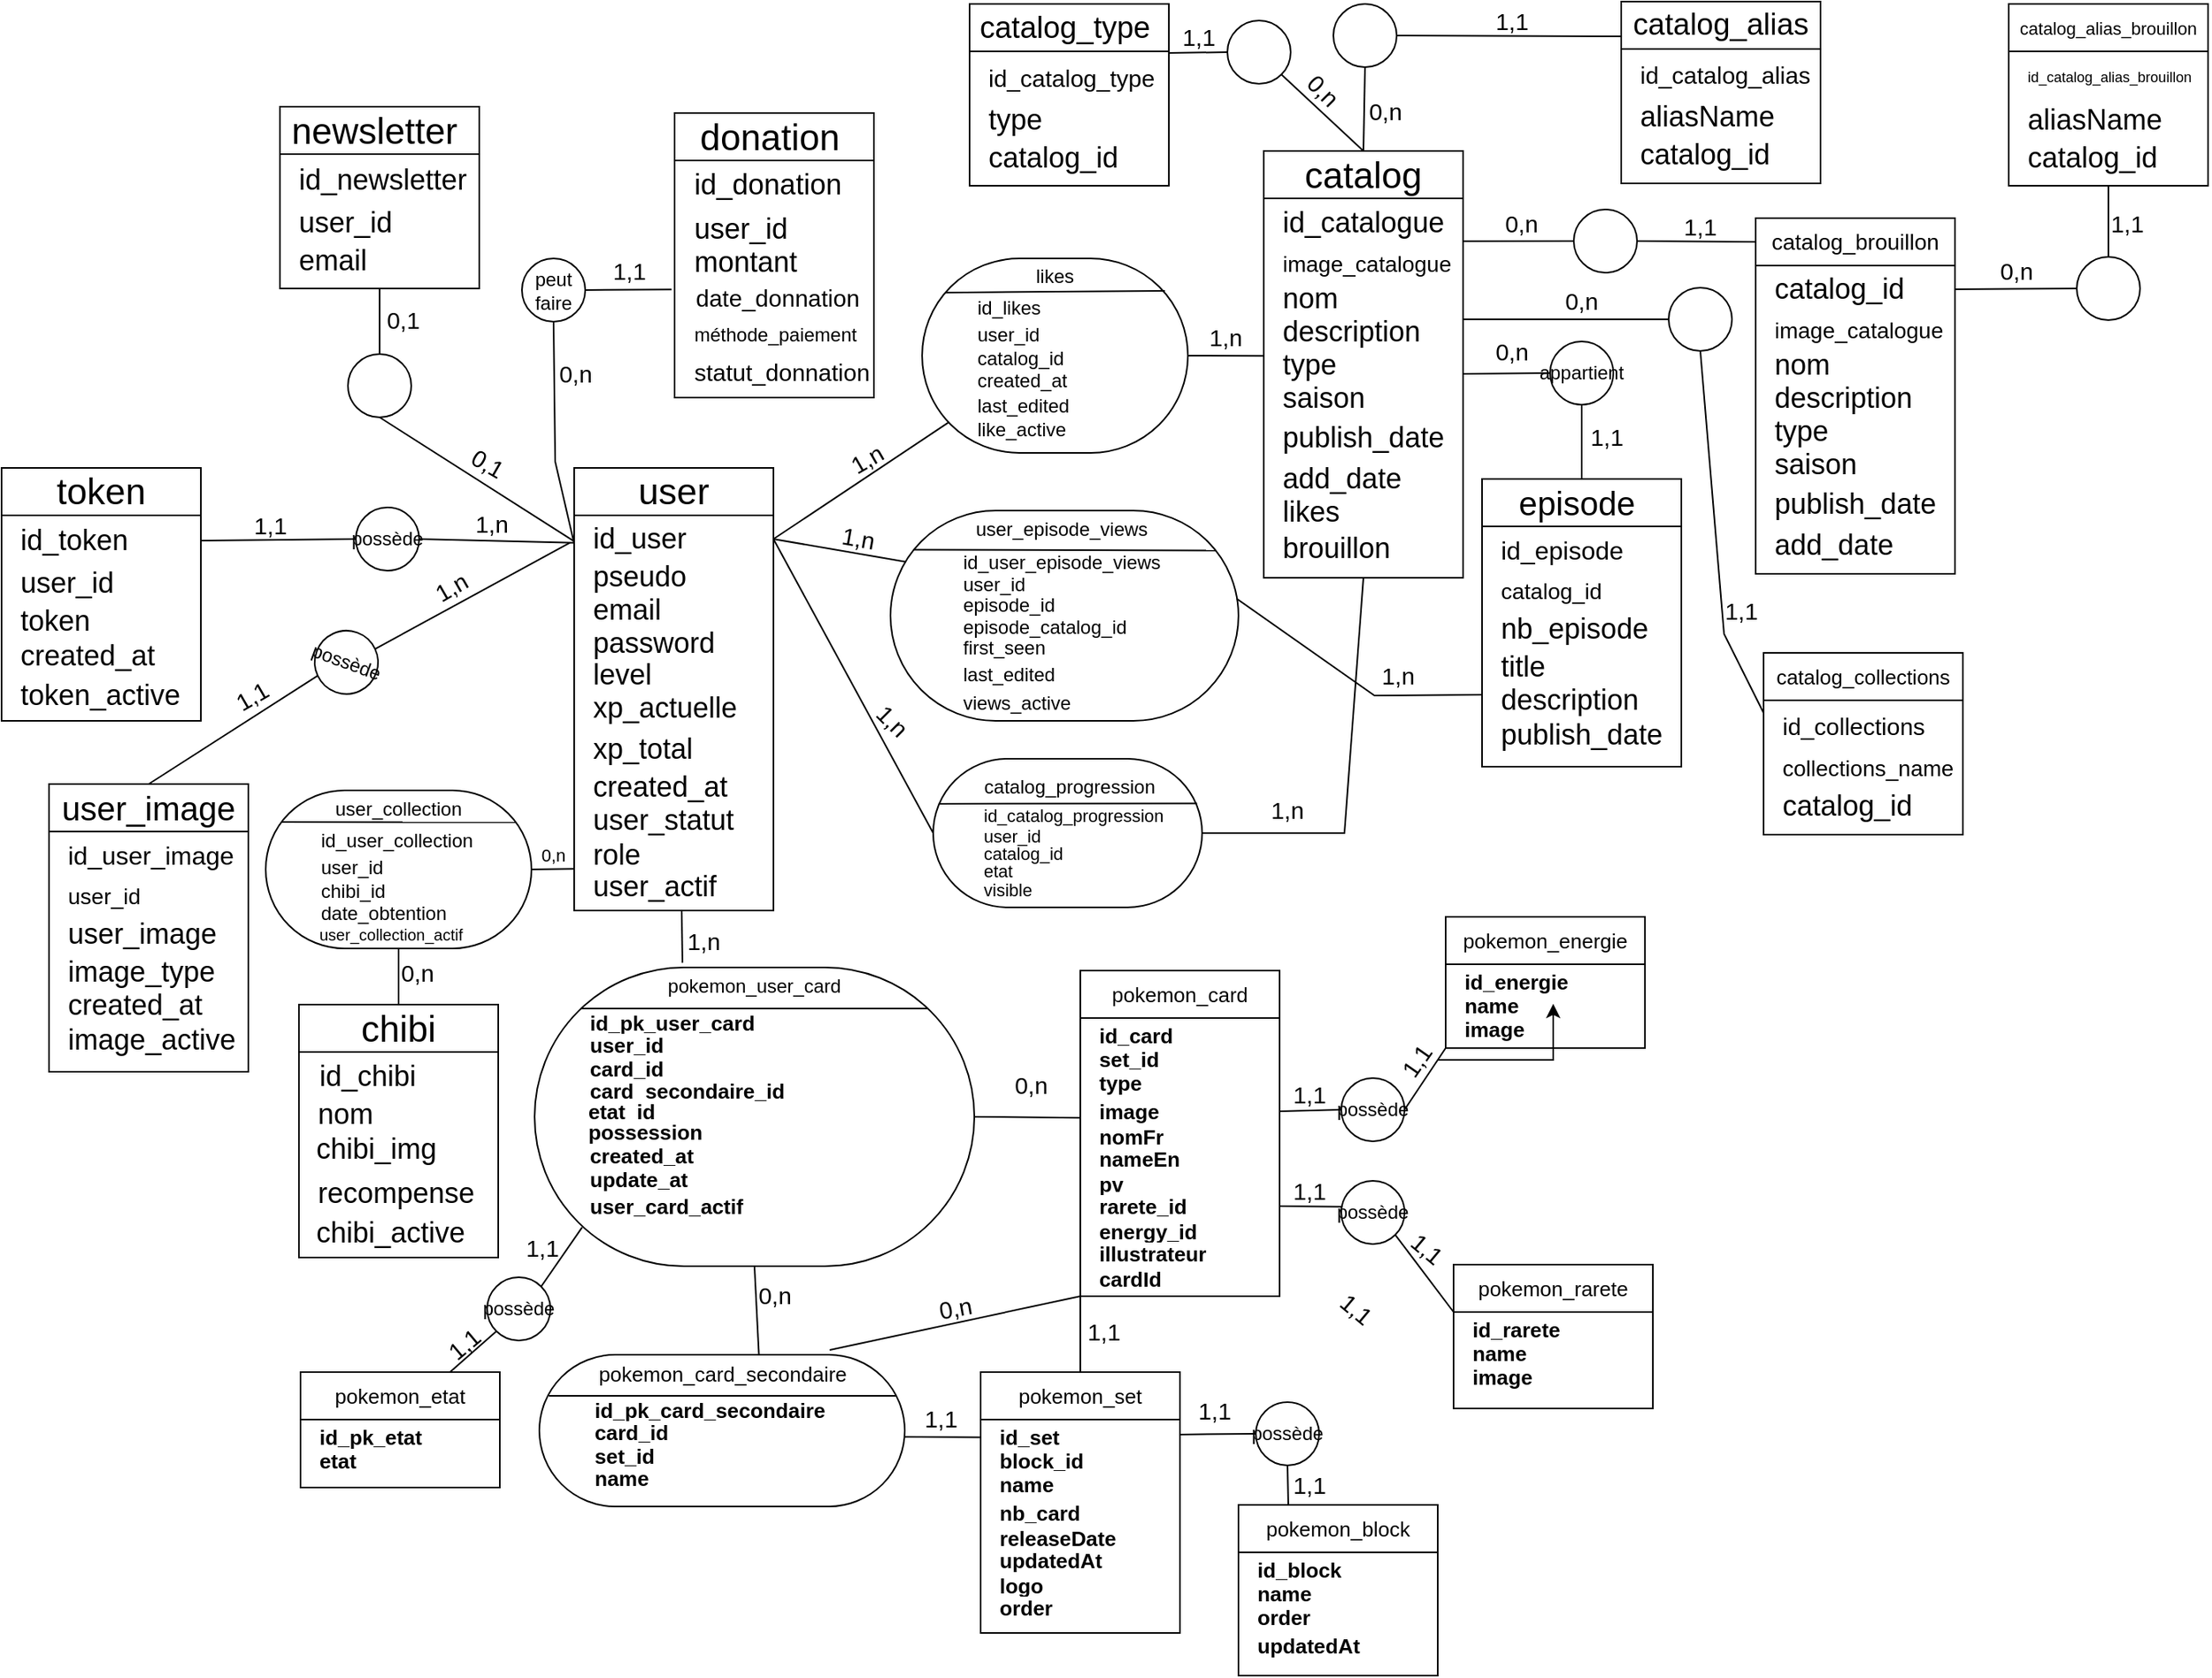 <mxfile version="24.3.1" type="device">
  <diagram name="Page-1" id="7B2jJqBgUk0N_kVLm-NF">
    <mxGraphModel dx="3559" dy="1243" grid="1" gridSize="10" guides="1" tooltips="1" connect="1" arrows="1" fold="1" page="1" pageScale="1" pageWidth="1169" pageHeight="827" math="0" shadow="0">
      <root>
        <mxCell id="0" />
        <mxCell id="1" parent="0" />
        <mxCell id="tmT9E7BbvO8NceiwNoCN-1" value="" style="rounded=1;whiteSpace=wrap;html=1;arcSize=0;" parent="1" vertex="1">
          <mxGeometry x="-807" y="295" width="126" height="280" as="geometry" />
        </mxCell>
        <mxCell id="tmT9E7BbvO8NceiwNoCN-2" value="user" style="text;html=1;strokeColor=none;fillColor=none;align=center;verticalAlign=middle;whiteSpace=wrap;rounded=0;fontSize=23;" parent="1" vertex="1">
          <mxGeometry x="-807" y="295" width="126" height="30" as="geometry" />
        </mxCell>
        <mxCell id="tmT9E7BbvO8NceiwNoCN-3" value="" style="endArrow=none;html=1;rounded=0;entryX=1;entryY=1;entryDx=0;entryDy=0;exitX=0;exitY=1;exitDx=0;exitDy=0;" parent="1" source="tmT9E7BbvO8NceiwNoCN-2" target="tmT9E7BbvO8NceiwNoCN-2" edge="1">
          <mxGeometry width="50" height="50" relative="1" as="geometry">
            <mxPoint x="-741" y="555" as="sourcePoint" />
            <mxPoint x="-691" y="505" as="targetPoint" />
          </mxGeometry>
        </mxCell>
        <mxCell id="EuwHijLLQVPvpIF5Q3ev-1" value="id_user" style="text;html=1;strokeColor=none;fillColor=none;align=left;verticalAlign=middle;whiteSpace=wrap;rounded=0;fontSize=18;" parent="1" vertex="1">
          <mxGeometry x="-797" y="325" width="116" height="30" as="geometry" />
        </mxCell>
        <mxCell id="WyrtLwI7qsmNqxNzGDoM-1" value="pseudo" style="text;html=1;strokeColor=none;fillColor=none;align=left;verticalAlign=middle;whiteSpace=wrap;rounded=0;fontSize=18;" parent="1" vertex="1">
          <mxGeometry x="-797" y="349" width="116" height="30" as="geometry" />
        </mxCell>
        <mxCell id="WyrtLwI7qsmNqxNzGDoM-2" value="email&amp;nbsp;" style="text;html=1;strokeColor=none;fillColor=none;align=left;verticalAlign=middle;whiteSpace=wrap;rounded=0;fontSize=18;" parent="1" vertex="1">
          <mxGeometry x="-797" y="370" width="116" height="30" as="geometry" />
        </mxCell>
        <mxCell id="WyrtLwI7qsmNqxNzGDoM-3" value="password" style="text;html=1;strokeColor=none;fillColor=none;align=left;verticalAlign=middle;whiteSpace=wrap;rounded=0;fontSize=18;" parent="1" vertex="1">
          <mxGeometry x="-797" y="391" width="116" height="30" as="geometry" />
        </mxCell>
        <mxCell id="WyrtLwI7qsmNqxNzGDoM-4" value="level" style="text;html=1;strokeColor=none;fillColor=none;align=left;verticalAlign=middle;whiteSpace=wrap;rounded=0;fontSize=18;" parent="1" vertex="1">
          <mxGeometry x="-797" y="411" width="116" height="30" as="geometry" />
        </mxCell>
        <mxCell id="WyrtLwI7qsmNqxNzGDoM-5" value="xp_actuelle" style="text;html=1;strokeColor=none;fillColor=none;align=left;verticalAlign=middle;whiteSpace=wrap;rounded=0;fontSize=18;" parent="1" vertex="1">
          <mxGeometry x="-797" y="432" width="116" height="30" as="geometry" />
        </mxCell>
        <mxCell id="WyrtLwI7qsmNqxNzGDoM-6" value="xp_total" style="text;html=1;strokeColor=none;fillColor=none;align=left;verticalAlign=middle;whiteSpace=wrap;rounded=0;fontSize=18;" parent="1" vertex="1">
          <mxGeometry x="-797" y="458" width="116" height="30" as="geometry" />
        </mxCell>
        <mxCell id="WyrtLwI7qsmNqxNzGDoM-7" value="created_at" style="text;html=1;strokeColor=none;fillColor=none;align=left;verticalAlign=middle;whiteSpace=wrap;rounded=0;fontSize=18;" parent="1" vertex="1">
          <mxGeometry x="-797" y="482" width="116" height="30" as="geometry" />
        </mxCell>
        <mxCell id="WyrtLwI7qsmNqxNzGDoM-8" value="user_statut" style="text;html=1;strokeColor=none;fillColor=none;align=left;verticalAlign=middle;whiteSpace=wrap;rounded=0;fontSize=18;" parent="1" vertex="1">
          <mxGeometry x="-797" y="503" width="116" height="30" as="geometry" />
        </mxCell>
        <mxCell id="WyrtLwI7qsmNqxNzGDoM-10" value="role" style="text;html=1;strokeColor=none;fillColor=none;align=left;verticalAlign=middle;whiteSpace=wrap;rounded=0;fontSize=18;" parent="1" vertex="1">
          <mxGeometry x="-797" y="525" width="116" height="30" as="geometry" />
        </mxCell>
        <mxCell id="WyrtLwI7qsmNqxNzGDoM-11" value="user_actif" style="text;html=1;strokeColor=none;fillColor=none;align=left;verticalAlign=middle;whiteSpace=wrap;rounded=0;fontSize=18;" parent="1" vertex="1">
          <mxGeometry x="-797" y="545" width="116" height="30" as="geometry" />
        </mxCell>
        <mxCell id="WyrtLwI7qsmNqxNzGDoM-13" value="" style="rounded=1;whiteSpace=wrap;html=1;arcSize=0;" parent="1" vertex="1">
          <mxGeometry x="-1169" y="295" width="126" height="160" as="geometry" />
        </mxCell>
        <mxCell id="WyrtLwI7qsmNqxNzGDoM-14" value="token" style="text;html=1;strokeColor=none;fillColor=none;align=center;verticalAlign=middle;whiteSpace=wrap;rounded=0;fontSize=23;" parent="1" vertex="1">
          <mxGeometry x="-1169" y="295" width="126" height="30" as="geometry" />
        </mxCell>
        <mxCell id="WyrtLwI7qsmNqxNzGDoM-15" value="" style="endArrow=none;html=1;rounded=0;entryX=1;entryY=1;entryDx=0;entryDy=0;exitX=0;exitY=1;exitDx=0;exitDy=0;" parent="1" source="WyrtLwI7qsmNqxNzGDoM-14" target="WyrtLwI7qsmNqxNzGDoM-14" edge="1">
          <mxGeometry width="50" height="50" relative="1" as="geometry">
            <mxPoint x="-1103" y="555" as="sourcePoint" />
            <mxPoint x="-1053" y="505" as="targetPoint" />
          </mxGeometry>
        </mxCell>
        <mxCell id="WyrtLwI7qsmNqxNzGDoM-16" value="id_token" style="text;html=1;strokeColor=none;fillColor=none;align=left;verticalAlign=middle;whiteSpace=wrap;rounded=0;fontSize=18;" parent="1" vertex="1">
          <mxGeometry x="-1159" y="326" width="116" height="30" as="geometry" />
        </mxCell>
        <mxCell id="WyrtLwI7qsmNqxNzGDoM-17" value="user_id" style="text;html=1;strokeColor=none;fillColor=none;align=left;verticalAlign=middle;whiteSpace=wrap;rounded=0;fontSize=18;" parent="1" vertex="1">
          <mxGeometry x="-1159" y="353" width="116" height="30" as="geometry" />
        </mxCell>
        <mxCell id="WyrtLwI7qsmNqxNzGDoM-18" value="token&amp;nbsp;" style="text;html=1;strokeColor=none;fillColor=none;align=left;verticalAlign=middle;whiteSpace=wrap;rounded=0;fontSize=18;" parent="1" vertex="1">
          <mxGeometry x="-1159" y="377" width="116" height="30" as="geometry" />
        </mxCell>
        <mxCell id="WyrtLwI7qsmNqxNzGDoM-19" value="created_at" style="text;html=1;strokeColor=none;fillColor=none;align=left;verticalAlign=middle;whiteSpace=wrap;rounded=0;fontSize=18;" parent="1" vertex="1">
          <mxGeometry x="-1159" y="399" width="116" height="30" as="geometry" />
        </mxCell>
        <mxCell id="WyrtLwI7qsmNqxNzGDoM-20" value="token_active" style="text;html=1;strokeColor=none;fillColor=none;align=left;verticalAlign=middle;whiteSpace=wrap;rounded=0;fontSize=18;" parent="1" vertex="1">
          <mxGeometry x="-1159" y="424" width="116" height="30" as="geometry" />
        </mxCell>
        <mxCell id="WyrtLwI7qsmNqxNzGDoM-28" value="" style="rounded=1;whiteSpace=wrap;html=1;arcSize=0;" parent="1" vertex="1">
          <mxGeometry x="-993" y="66.5" width="126" height="115" as="geometry" />
        </mxCell>
        <mxCell id="WyrtLwI7qsmNqxNzGDoM-29" value="newsletter&amp;nbsp;" style="text;html=1;strokeColor=none;fillColor=none;align=center;verticalAlign=middle;whiteSpace=wrap;rounded=0;fontSize=23;" parent="1" vertex="1">
          <mxGeometry x="-993" y="66.5" width="126" height="30" as="geometry" />
        </mxCell>
        <mxCell id="WyrtLwI7qsmNqxNzGDoM-30" value="" style="endArrow=none;html=1;rounded=0;entryX=1;entryY=1;entryDx=0;entryDy=0;exitX=0;exitY=1;exitDx=0;exitDy=0;" parent="1" source="WyrtLwI7qsmNqxNzGDoM-29" target="WyrtLwI7qsmNqxNzGDoM-29" edge="1">
          <mxGeometry width="50" height="50" relative="1" as="geometry">
            <mxPoint x="-927" y="326.5" as="sourcePoint" />
            <mxPoint x="-877" y="276.5" as="targetPoint" />
          </mxGeometry>
        </mxCell>
        <mxCell id="WyrtLwI7qsmNqxNzGDoM-31" value="id_newsletter&amp;nbsp;" style="text;html=1;strokeColor=none;fillColor=none;align=left;verticalAlign=middle;whiteSpace=wrap;rounded=0;fontSize=18;" parent="1" vertex="1">
          <mxGeometry x="-983" y="97.5" width="116" height="30" as="geometry" />
        </mxCell>
        <mxCell id="WyrtLwI7qsmNqxNzGDoM-32" value="user_id" style="text;html=1;strokeColor=none;fillColor=none;align=left;verticalAlign=middle;whiteSpace=wrap;rounded=0;fontSize=18;" parent="1" vertex="1">
          <mxGeometry x="-983" y="124.5" width="116" height="30" as="geometry" />
        </mxCell>
        <mxCell id="WyrtLwI7qsmNqxNzGDoM-33" value="email&amp;nbsp;" style="text;html=1;strokeColor=none;fillColor=none;align=left;verticalAlign=middle;whiteSpace=wrap;rounded=0;fontSize=18;" parent="1" vertex="1">
          <mxGeometry x="-983" y="148.5" width="116" height="30" as="geometry" />
        </mxCell>
        <mxCell id="WyrtLwI7qsmNqxNzGDoM-36" value="" style="rounded=1;whiteSpace=wrap;html=1;arcSize=0;" parent="1" vertex="1">
          <mxGeometry x="-743.5" y="70.5" width="126" height="180" as="geometry" />
        </mxCell>
        <mxCell id="WyrtLwI7qsmNqxNzGDoM-37" value="donation&amp;nbsp;" style="text;html=1;strokeColor=none;fillColor=none;align=center;verticalAlign=middle;whiteSpace=wrap;rounded=0;fontSize=23;" parent="1" vertex="1">
          <mxGeometry x="-743.5" y="70.5" width="126" height="30" as="geometry" />
        </mxCell>
        <mxCell id="WyrtLwI7qsmNqxNzGDoM-38" value="" style="endArrow=none;html=1;rounded=0;entryX=1;entryY=1;entryDx=0;entryDy=0;exitX=0;exitY=1;exitDx=0;exitDy=0;" parent="1" source="WyrtLwI7qsmNqxNzGDoM-37" target="WyrtLwI7qsmNqxNzGDoM-37" edge="1">
          <mxGeometry width="50" height="50" relative="1" as="geometry">
            <mxPoint x="-677.5" y="330.5" as="sourcePoint" />
            <mxPoint x="-627.5" y="280.5" as="targetPoint" />
          </mxGeometry>
        </mxCell>
        <mxCell id="WyrtLwI7qsmNqxNzGDoM-39" value="id_donation&amp;nbsp;" style="text;html=1;strokeColor=none;fillColor=none;align=left;verticalAlign=middle;whiteSpace=wrap;rounded=0;fontSize=18;" parent="1" vertex="1">
          <mxGeometry x="-733.5" y="100.5" width="116" height="30" as="geometry" />
        </mxCell>
        <mxCell id="WyrtLwI7qsmNqxNzGDoM-40" value="user_id&amp;nbsp;" style="text;html=1;strokeColor=none;fillColor=none;align=left;verticalAlign=middle;whiteSpace=wrap;rounded=0;fontSize=18;" parent="1" vertex="1">
          <mxGeometry x="-733.5" y="128.5" width="116" height="30" as="geometry" />
        </mxCell>
        <mxCell id="WyrtLwI7qsmNqxNzGDoM-41" value="montant" style="text;html=1;strokeColor=none;fillColor=none;align=left;verticalAlign=middle;whiteSpace=wrap;rounded=0;fontSize=18;" parent="1" vertex="1">
          <mxGeometry x="-733.5" y="149.5" width="116" height="30" as="geometry" />
        </mxCell>
        <mxCell id="WyrtLwI7qsmNqxNzGDoM-42" value="date_donnation" style="text;html=1;strokeColor=none;fillColor=none;align=left;verticalAlign=middle;whiteSpace=wrap;rounded=0;fontSize=15;" parent="1" vertex="1">
          <mxGeometry x="-732.5" y="171.5" width="116" height="30" as="geometry" />
        </mxCell>
        <mxCell id="WyrtLwI7qsmNqxNzGDoM-43" value="méthode_paiement" style="text;html=1;strokeColor=none;fillColor=none;align=left;verticalAlign=middle;whiteSpace=wrap;rounded=0;fontSize=12;" parent="1" vertex="1">
          <mxGeometry x="-733.5" y="195.5" width="116" height="30" as="geometry" />
        </mxCell>
        <mxCell id="WyrtLwI7qsmNqxNzGDoM-44" value="statut_donnation" style="text;html=1;strokeColor=none;fillColor=none;align=left;verticalAlign=middle;whiteSpace=wrap;rounded=0;fontSize=15;" parent="1" vertex="1">
          <mxGeometry x="-733.5" y="218.5" width="116" height="30" as="geometry" />
        </mxCell>
        <mxCell id="WyrtLwI7qsmNqxNzGDoM-50" value="" style="rounded=1;whiteSpace=wrap;html=1;arcSize=0;" parent="1" vertex="1">
          <mxGeometry x="-371" y="94.5" width="126" height="270" as="geometry" />
        </mxCell>
        <mxCell id="WyrtLwI7qsmNqxNzGDoM-51" value="catalog" style="text;html=1;strokeColor=none;fillColor=none;align=center;verticalAlign=middle;whiteSpace=wrap;rounded=0;fontSize=23;" parent="1" vertex="1">
          <mxGeometry x="-371" y="94.5" width="126" height="30" as="geometry" />
        </mxCell>
        <mxCell id="WyrtLwI7qsmNqxNzGDoM-52" value="" style="endArrow=none;html=1;rounded=0;entryX=1;entryY=1;entryDx=0;entryDy=0;exitX=0;exitY=1;exitDx=0;exitDy=0;" parent="1" source="WyrtLwI7qsmNqxNzGDoM-51" target="WyrtLwI7qsmNqxNzGDoM-51" edge="1">
          <mxGeometry width="50" height="50" relative="1" as="geometry">
            <mxPoint x="-305" y="354.5" as="sourcePoint" />
            <mxPoint x="-255" y="304.5" as="targetPoint" />
          </mxGeometry>
        </mxCell>
        <mxCell id="WyrtLwI7qsmNqxNzGDoM-53" value="id_catalogue&amp;nbsp;" style="text;html=1;strokeColor=none;fillColor=none;align=left;verticalAlign=middle;whiteSpace=wrap;rounded=0;fontSize=18;" parent="1" vertex="1">
          <mxGeometry x="-361" y="124.5" width="116" height="30" as="geometry" />
        </mxCell>
        <mxCell id="WyrtLwI7qsmNqxNzGDoM-54" value="image_catalogue" style="text;html=1;strokeColor=none;fillColor=none;align=left;verticalAlign=middle;whiteSpace=wrap;rounded=0;fontSize=14;" parent="1" vertex="1">
          <mxGeometry x="-361" y="150.5" width="116" height="30" as="geometry" />
        </mxCell>
        <mxCell id="WyrtLwI7qsmNqxNzGDoM-55" value="nom" style="text;html=1;strokeColor=none;fillColor=none;align=left;verticalAlign=middle;whiteSpace=wrap;rounded=0;fontSize=18;" parent="1" vertex="1">
          <mxGeometry x="-361" y="172.5" width="116" height="30" as="geometry" />
        </mxCell>
        <mxCell id="WyrtLwI7qsmNqxNzGDoM-56" value="description" style="text;html=1;strokeColor=none;fillColor=none;align=left;verticalAlign=middle;whiteSpace=wrap;rounded=0;fontSize=18;" parent="1" vertex="1">
          <mxGeometry x="-361" y="193.5" width="116" height="30" as="geometry" />
        </mxCell>
        <mxCell id="WyrtLwI7qsmNqxNzGDoM-57" value="type" style="text;html=1;strokeColor=none;fillColor=none;align=left;verticalAlign=middle;whiteSpace=wrap;rounded=0;fontSize=18;" parent="1" vertex="1">
          <mxGeometry x="-361" y="214.5" width="116" height="30" as="geometry" />
        </mxCell>
        <mxCell id="WyrtLwI7qsmNqxNzGDoM-58" value="saison" style="text;html=1;strokeColor=none;fillColor=none;align=left;verticalAlign=middle;whiteSpace=wrap;rounded=0;fontSize=18;" parent="1" vertex="1">
          <mxGeometry x="-361" y="235.5" width="116" height="30" as="geometry" />
        </mxCell>
        <mxCell id="WyrtLwI7qsmNqxNzGDoM-59" value="publish_date" style="text;html=1;strokeColor=none;fillColor=none;align=left;verticalAlign=middle;whiteSpace=wrap;rounded=0;fontSize=18;" parent="1" vertex="1">
          <mxGeometry x="-361" y="260.5" width="116" height="30" as="geometry" />
        </mxCell>
        <mxCell id="WyrtLwI7qsmNqxNzGDoM-60" value="add_date" style="text;html=1;strokeColor=none;fillColor=none;align=left;verticalAlign=middle;whiteSpace=wrap;rounded=0;fontSize=18;" parent="1" vertex="1">
          <mxGeometry x="-361" y="286.5" width="116" height="30" as="geometry" />
        </mxCell>
        <mxCell id="WyrtLwI7qsmNqxNzGDoM-61" value="likes" style="text;html=1;strokeColor=none;fillColor=none;align=left;verticalAlign=middle;whiteSpace=wrap;rounded=0;fontSize=18;" parent="1" vertex="1">
          <mxGeometry x="-361" y="307.5" width="116" height="30" as="geometry" />
        </mxCell>
        <mxCell id="WyrtLwI7qsmNqxNzGDoM-62" value="brouillon" style="text;html=1;strokeColor=none;fillColor=none;align=left;verticalAlign=middle;whiteSpace=wrap;rounded=0;fontSize=18;" parent="1" vertex="1">
          <mxGeometry x="-361" y="330.5" width="116" height="30" as="geometry" />
        </mxCell>
        <mxCell id="WyrtLwI7qsmNqxNzGDoM-64" value="" style="rounded=1;whiteSpace=wrap;html=1;arcSize=0;" parent="1" vertex="1">
          <mxGeometry x="-145" width="126" height="115" as="geometry" />
        </mxCell>
        <mxCell id="WyrtLwI7qsmNqxNzGDoM-65" value="catalog_alias" style="text;html=1;strokeColor=none;fillColor=none;align=center;verticalAlign=middle;whiteSpace=wrap;rounded=0;fontSize=19;" parent="1" vertex="1">
          <mxGeometry x="-145" width="126" height="30" as="geometry" />
        </mxCell>
        <mxCell id="WyrtLwI7qsmNqxNzGDoM-66" value="" style="endArrow=none;html=1;rounded=0;entryX=1;entryY=1;entryDx=0;entryDy=0;exitX=0;exitY=1;exitDx=0;exitDy=0;" parent="1" source="WyrtLwI7qsmNqxNzGDoM-65" target="WyrtLwI7qsmNqxNzGDoM-65" edge="1">
          <mxGeometry width="50" height="50" relative="1" as="geometry">
            <mxPoint x="-79" y="260" as="sourcePoint" />
            <mxPoint x="-29" y="210" as="targetPoint" />
          </mxGeometry>
        </mxCell>
        <mxCell id="WyrtLwI7qsmNqxNzGDoM-67" value="id_catalog_alias" style="text;html=1;strokeColor=none;fillColor=none;align=left;verticalAlign=middle;whiteSpace=wrap;rounded=0;fontSize=15;" parent="1" vertex="1">
          <mxGeometry x="-135" y="31" width="116" height="30" as="geometry" />
        </mxCell>
        <mxCell id="WyrtLwI7qsmNqxNzGDoM-68" value="aliasName" style="text;html=1;strokeColor=none;fillColor=none;align=left;verticalAlign=middle;whiteSpace=wrap;rounded=0;fontSize=18;" parent="1" vertex="1">
          <mxGeometry x="-135" y="58" width="116" height="30" as="geometry" />
        </mxCell>
        <mxCell id="WyrtLwI7qsmNqxNzGDoM-69" value="catalog_id&amp;nbsp;" style="text;html=1;strokeColor=none;fillColor=none;align=left;verticalAlign=middle;whiteSpace=wrap;rounded=0;fontSize=18;" parent="1" vertex="1">
          <mxGeometry x="-135" y="82" width="116" height="30" as="geometry" />
        </mxCell>
        <mxCell id="WyrtLwI7qsmNqxNzGDoM-70" value="" style="rounded=1;whiteSpace=wrap;html=1;arcSize=0;" parent="1" vertex="1">
          <mxGeometry x="-557" y="1.5" width="126" height="115" as="geometry" />
        </mxCell>
        <mxCell id="WyrtLwI7qsmNqxNzGDoM-71" value="catalog_type&amp;nbsp;" style="text;html=1;strokeColor=none;fillColor=none;align=center;verticalAlign=middle;whiteSpace=wrap;rounded=0;fontSize=19;" parent="1" vertex="1">
          <mxGeometry x="-557" y="1.5" width="126" height="30" as="geometry" />
        </mxCell>
        <mxCell id="WyrtLwI7qsmNqxNzGDoM-72" value="" style="endArrow=none;html=1;rounded=0;entryX=1;entryY=1;entryDx=0;entryDy=0;exitX=0;exitY=1;exitDx=0;exitDy=0;" parent="1" source="WyrtLwI7qsmNqxNzGDoM-71" target="WyrtLwI7qsmNqxNzGDoM-71" edge="1">
          <mxGeometry width="50" height="50" relative="1" as="geometry">
            <mxPoint x="-491" y="261.5" as="sourcePoint" />
            <mxPoint x="-441" y="211.5" as="targetPoint" />
          </mxGeometry>
        </mxCell>
        <mxCell id="WyrtLwI7qsmNqxNzGDoM-73" value="id_catalog_type&amp;nbsp;" style="text;html=1;strokeColor=none;fillColor=none;align=left;verticalAlign=middle;whiteSpace=wrap;rounded=0;fontSize=15;" parent="1" vertex="1">
          <mxGeometry x="-547" y="32.5" width="116" height="30" as="geometry" />
        </mxCell>
        <mxCell id="WyrtLwI7qsmNqxNzGDoM-74" value="type" style="text;html=1;strokeColor=none;fillColor=none;align=left;verticalAlign=middle;whiteSpace=wrap;rounded=0;fontSize=18;" parent="1" vertex="1">
          <mxGeometry x="-547" y="59.5" width="116" height="30" as="geometry" />
        </mxCell>
        <mxCell id="WyrtLwI7qsmNqxNzGDoM-75" value="catalog_id&amp;nbsp;" style="text;html=1;strokeColor=none;fillColor=none;align=left;verticalAlign=middle;whiteSpace=wrap;rounded=0;fontSize=18;" parent="1" vertex="1">
          <mxGeometry x="-547" y="83.5" width="116" height="30" as="geometry" />
        </mxCell>
        <mxCell id="WyrtLwI7qsmNqxNzGDoM-76" value="" style="rounded=1;whiteSpace=wrap;html=1;arcSize=0;" parent="1" vertex="1">
          <mxGeometry x="-60" y="137" width="126" height="225" as="geometry" />
        </mxCell>
        <mxCell id="WyrtLwI7qsmNqxNzGDoM-77" value="catalog_brouillon" style="text;html=1;strokeColor=none;fillColor=none;align=center;verticalAlign=middle;whiteSpace=wrap;rounded=0;fontSize=14;" parent="1" vertex="1">
          <mxGeometry x="-60" y="137" width="126" height="30" as="geometry" />
        </mxCell>
        <mxCell id="WyrtLwI7qsmNqxNzGDoM-78" value="" style="endArrow=none;html=1;rounded=0;entryX=1;entryY=1;entryDx=0;entryDy=0;exitX=0;exitY=1;exitDx=0;exitDy=0;" parent="1" source="WyrtLwI7qsmNqxNzGDoM-77" target="WyrtLwI7qsmNqxNzGDoM-77" edge="1">
          <mxGeometry width="50" height="50" relative="1" as="geometry">
            <mxPoint x="6" y="397" as="sourcePoint" />
            <mxPoint x="56" y="347" as="targetPoint" />
          </mxGeometry>
        </mxCell>
        <mxCell id="WyrtLwI7qsmNqxNzGDoM-79" value="catalog_id&amp;nbsp;" style="text;html=1;strokeColor=none;fillColor=none;align=left;verticalAlign=middle;whiteSpace=wrap;rounded=0;fontSize=18;" parent="1" vertex="1">
          <mxGeometry x="-50" y="167" width="116" height="30" as="geometry" />
        </mxCell>
        <mxCell id="WyrtLwI7qsmNqxNzGDoM-80" value="image_catalogue" style="text;html=1;strokeColor=none;fillColor=none;align=left;verticalAlign=middle;whiteSpace=wrap;rounded=0;fontSize=14;" parent="1" vertex="1">
          <mxGeometry x="-50" y="193" width="116" height="30" as="geometry" />
        </mxCell>
        <mxCell id="WyrtLwI7qsmNqxNzGDoM-81" value="nom" style="text;html=1;strokeColor=none;fillColor=none;align=left;verticalAlign=middle;whiteSpace=wrap;rounded=0;fontSize=18;" parent="1" vertex="1">
          <mxGeometry x="-50" y="215" width="116" height="30" as="geometry" />
        </mxCell>
        <mxCell id="WyrtLwI7qsmNqxNzGDoM-82" value="description" style="text;html=1;strokeColor=none;fillColor=none;align=left;verticalAlign=middle;whiteSpace=wrap;rounded=0;fontSize=18;" parent="1" vertex="1">
          <mxGeometry x="-50" y="236" width="116" height="30" as="geometry" />
        </mxCell>
        <mxCell id="WyrtLwI7qsmNqxNzGDoM-83" value="type" style="text;html=1;strokeColor=none;fillColor=none;align=left;verticalAlign=middle;whiteSpace=wrap;rounded=0;fontSize=18;" parent="1" vertex="1">
          <mxGeometry x="-50" y="257" width="116" height="30" as="geometry" />
        </mxCell>
        <mxCell id="WyrtLwI7qsmNqxNzGDoM-84" value="saison" style="text;html=1;strokeColor=none;fillColor=none;align=left;verticalAlign=middle;whiteSpace=wrap;rounded=0;fontSize=18;" parent="1" vertex="1">
          <mxGeometry x="-50" y="278" width="116" height="30" as="geometry" />
        </mxCell>
        <mxCell id="WyrtLwI7qsmNqxNzGDoM-85" value="publish_date" style="text;html=1;strokeColor=none;fillColor=none;align=left;verticalAlign=middle;whiteSpace=wrap;rounded=0;fontSize=18;" parent="1" vertex="1">
          <mxGeometry x="-50" y="303" width="116" height="30" as="geometry" />
        </mxCell>
        <mxCell id="WyrtLwI7qsmNqxNzGDoM-86" value="add_date" style="text;html=1;strokeColor=none;fillColor=none;align=left;verticalAlign=middle;whiteSpace=wrap;rounded=0;fontSize=18;" parent="1" vertex="1">
          <mxGeometry x="-50" y="329" width="116" height="30" as="geometry" />
        </mxCell>
        <mxCell id="WyrtLwI7qsmNqxNzGDoM-100" value="" style="rounded=1;whiteSpace=wrap;html=1;arcSize=50;" parent="1" vertex="1">
          <mxGeometry x="-580" y="479" width="170" height="94" as="geometry" />
        </mxCell>
        <mxCell id="WyrtLwI7qsmNqxNzGDoM-104" value="" style="endArrow=none;html=1;rounded=0;entryX=0.981;entryY=0.301;entryDx=0;entryDy=0;entryPerimeter=0;exitX=0.02;exitY=0.303;exitDx=0;exitDy=0;exitPerimeter=0;" parent="1" source="WyrtLwI7qsmNqxNzGDoM-100" target="WyrtLwI7qsmNqxNzGDoM-100" edge="1">
          <mxGeometry width="50" height="50" relative="1" as="geometry">
            <mxPoint x="-610" y="521" as="sourcePoint" />
            <mxPoint x="-630" y="489" as="targetPoint" />
          </mxGeometry>
        </mxCell>
        <mxCell id="WyrtLwI7qsmNqxNzGDoM-105" value="catalog_progression&amp;nbsp;" style="text;html=1;strokeColor=none;fillColor=none;align=center;verticalAlign=middle;whiteSpace=wrap;rounded=0;fontSize=12;" parent="1" vertex="1">
          <mxGeometry x="-557" y="487" width="130" height="20" as="geometry" />
        </mxCell>
        <mxCell id="WyrtLwI7qsmNqxNzGDoM-106" value="id_catalog_progression&amp;nbsp;" style="text;html=1;strokeColor=none;fillColor=none;align=left;verticalAlign=middle;whiteSpace=wrap;rounded=0;fontSize=11;" parent="1" vertex="1">
          <mxGeometry x="-550" y="504" width="50" height="22" as="geometry" />
        </mxCell>
        <mxCell id="WyrtLwI7qsmNqxNzGDoM-107" value="catalog_id&amp;nbsp;" style="text;html=1;strokeColor=none;fillColor=none;align=left;verticalAlign=middle;whiteSpace=wrap;rounded=0;fontSize=11;" parent="1" vertex="1">
          <mxGeometry x="-550" y="529" width="87" height="20" as="geometry" />
        </mxCell>
        <mxCell id="WyrtLwI7qsmNqxNzGDoM-108" value="etat" style="text;html=1;strokeColor=none;fillColor=none;align=left;verticalAlign=middle;whiteSpace=wrap;rounded=0;fontSize=11;" parent="1" vertex="1">
          <mxGeometry x="-550" y="540" width="27" height="20" as="geometry" />
        </mxCell>
        <mxCell id="WyrtLwI7qsmNqxNzGDoM-109" value="visible" style="text;html=1;strokeColor=none;fillColor=none;align=left;verticalAlign=middle;whiteSpace=wrap;rounded=0;fontSize=11;" parent="1" vertex="1">
          <mxGeometry x="-550" y="552" width="47" height="20" as="geometry" />
        </mxCell>
        <mxCell id="WyrtLwI7qsmNqxNzGDoM-111" value="" style="rounded=1;whiteSpace=wrap;html=1;arcSize=0;" parent="1" vertex="1">
          <mxGeometry x="100" y="1.5" width="126" height="115" as="geometry" />
        </mxCell>
        <mxCell id="WyrtLwI7qsmNqxNzGDoM-112" value="catalog_alias_brouillon" style="text;html=1;strokeColor=none;fillColor=none;align=center;verticalAlign=middle;whiteSpace=wrap;rounded=0;fontSize=11;" parent="1" vertex="1">
          <mxGeometry x="100" y="1.5" width="126" height="30" as="geometry" />
        </mxCell>
        <mxCell id="WyrtLwI7qsmNqxNzGDoM-113" value="" style="endArrow=none;html=1;rounded=0;entryX=1;entryY=1;entryDx=0;entryDy=0;exitX=0;exitY=1;exitDx=0;exitDy=0;" parent="1" source="WyrtLwI7qsmNqxNzGDoM-112" target="WyrtLwI7qsmNqxNzGDoM-112" edge="1">
          <mxGeometry width="50" height="50" relative="1" as="geometry">
            <mxPoint x="166" y="261.5" as="sourcePoint" />
            <mxPoint x="216" y="211.5" as="targetPoint" />
          </mxGeometry>
        </mxCell>
        <mxCell id="WyrtLwI7qsmNqxNzGDoM-114" value="id_catalog_alias_brouillon" style="text;html=1;strokeColor=none;fillColor=none;align=left;verticalAlign=middle;whiteSpace=wrap;rounded=0;fontSize=9;" parent="1" vertex="1">
          <mxGeometry x="110" y="32.5" width="116" height="30" as="geometry" />
        </mxCell>
        <mxCell id="WyrtLwI7qsmNqxNzGDoM-115" value="aliasName" style="text;html=1;strokeColor=none;fillColor=none;align=left;verticalAlign=middle;whiteSpace=wrap;rounded=0;fontSize=18;" parent="1" vertex="1">
          <mxGeometry x="110" y="59.5" width="116" height="30" as="geometry" />
        </mxCell>
        <mxCell id="WyrtLwI7qsmNqxNzGDoM-116" value="catalog_id&amp;nbsp;" style="text;html=1;strokeColor=none;fillColor=none;align=left;verticalAlign=middle;whiteSpace=wrap;rounded=0;fontSize=18;" parent="1" vertex="1">
          <mxGeometry x="110" y="83.5" width="116" height="30" as="geometry" />
        </mxCell>
        <mxCell id="WyrtLwI7qsmNqxNzGDoM-128" value="" style="rounded=1;whiteSpace=wrap;html=1;arcSize=50;" parent="1" vertex="1">
          <mxGeometry x="-607" y="322" width="220" height="133" as="geometry" />
        </mxCell>
        <mxCell id="WyrtLwI7qsmNqxNzGDoM-129" value="" style="endArrow=none;html=1;rounded=0;exitX=0.068;exitY=0.186;exitDx=0;exitDy=0;entryX=0.939;entryY=0.204;entryDx=0;entryDy=0;entryPerimeter=0;exitPerimeter=0;" parent="1" source="WyrtLwI7qsmNqxNzGDoM-128" edge="1">
          <mxGeometry width="50" height="50" relative="1" as="geometry">
            <mxPoint x="-591.28" y="346.6" as="sourcePoint" />
            <mxPoint x="-401.42" y="347.212" as="targetPoint" />
          </mxGeometry>
        </mxCell>
        <mxCell id="WyrtLwI7qsmNqxNzGDoM-130" value="user_episode_views&amp;nbsp;" style="text;html=1;strokeColor=none;fillColor=none;align=center;verticalAlign=middle;whiteSpace=wrap;rounded=0;" parent="1" vertex="1">
          <mxGeometry x="-557" y="322" width="120" height="23" as="geometry" />
        </mxCell>
        <mxCell id="WyrtLwI7qsmNqxNzGDoM-131" value="id_user_episode_views&amp;nbsp;" style="text;html=1;strokeColor=none;fillColor=none;align=left;verticalAlign=middle;whiteSpace=wrap;rounded=0;fontSize=12;" parent="1" vertex="1">
          <mxGeometry x="-563" y="347" width="120" height="15" as="geometry" />
        </mxCell>
        <mxCell id="WyrtLwI7qsmNqxNzGDoM-133" value="user_id&amp;nbsp;" style="text;html=1;strokeColor=none;fillColor=none;align=left;verticalAlign=middle;whiteSpace=wrap;rounded=0;" parent="1" vertex="1">
          <mxGeometry x="-563" y="361" width="120" height="15" as="geometry" />
        </mxCell>
        <mxCell id="WyrtLwI7qsmNqxNzGDoM-134" value="episode_id&amp;nbsp;" style="text;html=1;strokeColor=none;fillColor=none;align=left;verticalAlign=middle;whiteSpace=wrap;rounded=0;" parent="1" vertex="1">
          <mxGeometry x="-563" y="374" width="120" height="15" as="geometry" />
        </mxCell>
        <mxCell id="WyrtLwI7qsmNqxNzGDoM-135" value="episode_catalog_id&amp;nbsp;" style="text;html=1;strokeColor=none;fillColor=none;align=left;verticalAlign=middle;whiteSpace=wrap;rounded=0;" parent="1" vertex="1">
          <mxGeometry x="-563" y="388" width="120" height="15" as="geometry" />
        </mxCell>
        <mxCell id="WyrtLwI7qsmNqxNzGDoM-136" value="first_seen" style="text;html=1;strokeColor=none;fillColor=none;align=left;verticalAlign=middle;whiteSpace=wrap;rounded=0;" parent="1" vertex="1">
          <mxGeometry x="-563" y="401" width="120" height="15" as="geometry" />
        </mxCell>
        <mxCell id="WyrtLwI7qsmNqxNzGDoM-137" value="last_edited" style="text;html=1;strokeColor=none;fillColor=none;align=left;verticalAlign=middle;whiteSpace=wrap;rounded=0;" parent="1" vertex="1">
          <mxGeometry x="-563" y="418" width="120" height="15" as="geometry" />
        </mxCell>
        <mxCell id="WyrtLwI7qsmNqxNzGDoM-138" value="views_active" style="text;html=1;strokeColor=none;fillColor=none;align=left;verticalAlign=middle;whiteSpace=wrap;rounded=0;" parent="1" vertex="1">
          <mxGeometry x="-563" y="436" width="120" height="15" as="geometry" />
        </mxCell>
        <mxCell id="WyrtLwI7qsmNqxNzGDoM-139" value="" style="rounded=1;whiteSpace=wrap;html=1;arcSize=0;" parent="1" vertex="1">
          <mxGeometry x="-1139" y="495" width="126" height="182" as="geometry" />
        </mxCell>
        <mxCell id="WyrtLwI7qsmNqxNzGDoM-140" value="user_image" style="text;html=1;strokeColor=none;fillColor=none;align=center;verticalAlign=middle;whiteSpace=wrap;rounded=0;fontSize=21;" parent="1" vertex="1">
          <mxGeometry x="-1139" y="495" width="126" height="30" as="geometry" />
        </mxCell>
        <mxCell id="WyrtLwI7qsmNqxNzGDoM-141" value="" style="endArrow=none;html=1;rounded=0;entryX=1;entryY=1;entryDx=0;entryDy=0;exitX=0;exitY=1;exitDx=0;exitDy=0;" parent="1" source="WyrtLwI7qsmNqxNzGDoM-140" target="WyrtLwI7qsmNqxNzGDoM-140" edge="1">
          <mxGeometry width="50" height="50" relative="1" as="geometry">
            <mxPoint x="-1073" y="755" as="sourcePoint" />
            <mxPoint x="-1023" y="705" as="targetPoint" />
          </mxGeometry>
        </mxCell>
        <mxCell id="WyrtLwI7qsmNqxNzGDoM-142" value="id_user_image&amp;nbsp;" style="text;html=1;strokeColor=none;fillColor=none;align=left;verticalAlign=middle;whiteSpace=wrap;rounded=0;fontSize=16;" parent="1" vertex="1">
          <mxGeometry x="-1129" y="525" width="116" height="30" as="geometry" />
        </mxCell>
        <mxCell id="WyrtLwI7qsmNqxNzGDoM-143" value="user_id&amp;nbsp;" style="text;html=1;strokeColor=none;fillColor=none;align=left;verticalAlign=middle;whiteSpace=wrap;rounded=0;fontSize=14;" parent="1" vertex="1">
          <mxGeometry x="-1129" y="551" width="116" height="30" as="geometry" />
        </mxCell>
        <mxCell id="WyrtLwI7qsmNqxNzGDoM-144" value="user_image" style="text;html=1;strokeColor=none;fillColor=none;align=left;verticalAlign=middle;whiteSpace=wrap;rounded=0;fontSize=18;" parent="1" vertex="1">
          <mxGeometry x="-1129" y="575" width="116" height="30" as="geometry" />
        </mxCell>
        <mxCell id="WyrtLwI7qsmNqxNzGDoM-145" value="image_type" style="text;html=1;strokeColor=none;fillColor=none;align=left;verticalAlign=middle;whiteSpace=wrap;rounded=0;fontSize=18;" parent="1" vertex="1">
          <mxGeometry x="-1129" y="599" width="116" height="30" as="geometry" />
        </mxCell>
        <mxCell id="WyrtLwI7qsmNqxNzGDoM-146" value="created_at" style="text;html=1;strokeColor=none;fillColor=none;align=left;verticalAlign=middle;whiteSpace=wrap;rounded=0;fontSize=18;" parent="1" vertex="1">
          <mxGeometry x="-1129" y="620" width="116" height="30" as="geometry" />
        </mxCell>
        <mxCell id="WyrtLwI7qsmNqxNzGDoM-147" value="image_active" style="text;html=1;strokeColor=none;fillColor=none;align=left;verticalAlign=middle;whiteSpace=wrap;rounded=0;fontSize=18;" parent="1" vertex="1">
          <mxGeometry x="-1129" y="642" width="116" height="30" as="geometry" />
        </mxCell>
        <mxCell id="WyrtLwI7qsmNqxNzGDoM-152" value="" style="rounded=1;whiteSpace=wrap;html=1;arcSize=50;" parent="1" vertex="1">
          <mxGeometry x="-587" y="162.5" width="168" height="123" as="geometry" />
        </mxCell>
        <mxCell id="WyrtLwI7qsmNqxNzGDoM-153" value="" style="endArrow=none;html=1;rounded=0;exitX=0.076;exitY=0.2;exitDx=0;exitDy=0;exitPerimeter=0;entryX=1.004;entryY=-0.232;entryDx=0;entryDy=0;entryPerimeter=0;" parent="1" target="WyrtLwI7qsmNqxNzGDoM-155" edge="1">
          <mxGeometry width="50" height="50" relative="1" as="geometry">
            <mxPoint x="-572.28" y="184.1" as="sourcePoint" />
            <mxPoint x="-380.86" y="184.64" as="targetPoint" />
          </mxGeometry>
        </mxCell>
        <mxCell id="WyrtLwI7qsmNqxNzGDoM-154" value="likes" style="text;html=1;strokeColor=none;fillColor=none;align=center;verticalAlign=middle;whiteSpace=wrap;rounded=0;" parent="1" vertex="1">
          <mxGeometry x="-563" y="162.5" width="120" height="23" as="geometry" />
        </mxCell>
        <mxCell id="WyrtLwI7qsmNqxNzGDoM-155" value="id_likes&amp;nbsp;" style="text;html=1;strokeColor=none;fillColor=none;align=left;verticalAlign=middle;whiteSpace=wrap;rounded=0;fontSize=12;" parent="1" vertex="1">
          <mxGeometry x="-554" y="186.5" width="120" height="15" as="geometry" />
        </mxCell>
        <mxCell id="WyrtLwI7qsmNqxNzGDoM-156" value="user_id&amp;nbsp;" style="text;html=1;strokeColor=none;fillColor=none;align=left;verticalAlign=middle;whiteSpace=wrap;rounded=0;" parent="1" vertex="1">
          <mxGeometry x="-554" y="203.5" width="120" height="15" as="geometry" />
        </mxCell>
        <mxCell id="WyrtLwI7qsmNqxNzGDoM-157" value="catalog_id&amp;nbsp;" style="text;html=1;strokeColor=none;fillColor=none;align=left;verticalAlign=middle;whiteSpace=wrap;rounded=0;" parent="1" vertex="1">
          <mxGeometry x="-554" y="218.5" width="120" height="15" as="geometry" />
        </mxCell>
        <mxCell id="WyrtLwI7qsmNqxNzGDoM-158" value="created_at" style="text;html=1;strokeColor=none;fillColor=none;align=left;verticalAlign=middle;whiteSpace=wrap;rounded=0;" parent="1" vertex="1">
          <mxGeometry x="-554" y="232.5" width="120" height="15" as="geometry" />
        </mxCell>
        <mxCell id="WyrtLwI7qsmNqxNzGDoM-159" value="last_edited" style="text;html=1;strokeColor=none;fillColor=none;align=left;verticalAlign=middle;whiteSpace=wrap;rounded=0;" parent="1" vertex="1">
          <mxGeometry x="-554" y="248.5" width="120" height="15" as="geometry" />
        </mxCell>
        <mxCell id="WyrtLwI7qsmNqxNzGDoM-160" value="like_active" style="text;html=1;strokeColor=none;fillColor=none;align=left;verticalAlign=middle;whiteSpace=wrap;rounded=0;" parent="1" vertex="1">
          <mxGeometry x="-554" y="263.5" width="120" height="15" as="geometry" />
        </mxCell>
        <mxCell id="WyrtLwI7qsmNqxNzGDoM-168" value="" style="rounded=1;whiteSpace=wrap;html=1;arcSize=0;" parent="1" vertex="1">
          <mxGeometry x="-55" y="412" width="126" height="115" as="geometry" />
        </mxCell>
        <mxCell id="WyrtLwI7qsmNqxNzGDoM-169" value="catalog_collections" style="text;html=1;strokeColor=none;fillColor=none;align=center;verticalAlign=middle;whiteSpace=wrap;rounded=0;fontSize=13;" parent="1" vertex="1">
          <mxGeometry x="-55" y="412" width="126" height="30" as="geometry" />
        </mxCell>
        <mxCell id="WyrtLwI7qsmNqxNzGDoM-170" value="" style="endArrow=none;html=1;rounded=0;entryX=1;entryY=1;entryDx=0;entryDy=0;exitX=0;exitY=1;exitDx=0;exitDy=0;" parent="1" source="WyrtLwI7qsmNqxNzGDoM-169" target="WyrtLwI7qsmNqxNzGDoM-169" edge="1">
          <mxGeometry width="50" height="50" relative="1" as="geometry">
            <mxPoint x="11" y="672" as="sourcePoint" />
            <mxPoint x="61" y="622" as="targetPoint" />
          </mxGeometry>
        </mxCell>
        <mxCell id="WyrtLwI7qsmNqxNzGDoM-171" value="id_collections&amp;nbsp;" style="text;html=1;strokeColor=none;fillColor=none;align=left;verticalAlign=middle;whiteSpace=wrap;rounded=0;fontSize=15;" parent="1" vertex="1">
          <mxGeometry x="-45" y="443" width="116" height="30" as="geometry" />
        </mxCell>
        <mxCell id="WyrtLwI7qsmNqxNzGDoM-172" value="collections_name" style="text;html=1;strokeColor=none;fillColor=none;align=left;verticalAlign=middle;whiteSpace=wrap;rounded=0;fontSize=14;" parent="1" vertex="1">
          <mxGeometry x="-45" y="470" width="116" height="30" as="geometry" />
        </mxCell>
        <mxCell id="WyrtLwI7qsmNqxNzGDoM-173" value="catalog_id&amp;nbsp;" style="text;html=1;strokeColor=none;fillColor=none;align=left;verticalAlign=middle;whiteSpace=wrap;rounded=0;fontSize=18;" parent="1" vertex="1">
          <mxGeometry x="-45" y="494" width="116" height="30" as="geometry" />
        </mxCell>
        <mxCell id="WyrtLwI7qsmNqxNzGDoM-174" value="" style="rounded=1;whiteSpace=wrap;html=1;arcSize=50;" parent="1" vertex="1">
          <mxGeometry x="-1002" y="499" width="168" height="100" as="geometry" />
        </mxCell>
        <mxCell id="WyrtLwI7qsmNqxNzGDoM-175" value="" style="endArrow=none;html=1;rounded=0;entryX=0.966;entryY=0.224;entryDx=0;entryDy=0;entryPerimeter=0;" parent="1" edge="1">
          <mxGeometry width="50" height="50" relative="1" as="geometry">
            <mxPoint x="-992" y="519" as="sourcePoint" />
            <mxPoint x="-843.712" y="519.16" as="targetPoint" />
          </mxGeometry>
        </mxCell>
        <mxCell id="WyrtLwI7qsmNqxNzGDoM-176" value="user_collection" style="text;html=1;strokeColor=none;fillColor=none;align=center;verticalAlign=middle;whiteSpace=wrap;rounded=0;" parent="1" vertex="1">
          <mxGeometry x="-978" y="499" width="120" height="23" as="geometry" />
        </mxCell>
        <mxCell id="WyrtLwI7qsmNqxNzGDoM-177" value="id_user_collection&amp;nbsp;" style="text;html=1;strokeColor=none;fillColor=none;align=left;verticalAlign=middle;whiteSpace=wrap;rounded=0;fontSize=12;" parent="1" vertex="1">
          <mxGeometry x="-969" y="523" width="120" height="15" as="geometry" />
        </mxCell>
        <mxCell id="WyrtLwI7qsmNqxNzGDoM-178" value="user_id&amp;nbsp;" style="text;html=1;strokeColor=none;fillColor=none;align=left;verticalAlign=middle;whiteSpace=wrap;rounded=0;" parent="1" vertex="1">
          <mxGeometry x="-969" y="540" width="120" height="15" as="geometry" />
        </mxCell>
        <mxCell id="WyrtLwI7qsmNqxNzGDoM-179" value="chibi_id&amp;nbsp;" style="text;html=1;strokeColor=none;fillColor=none;align=left;verticalAlign=middle;whiteSpace=wrap;rounded=0;" parent="1" vertex="1">
          <mxGeometry x="-969" y="555" width="120" height="15" as="geometry" />
        </mxCell>
        <mxCell id="WyrtLwI7qsmNqxNzGDoM-180" value="date_obtention" style="text;html=1;strokeColor=none;fillColor=none;align=left;verticalAlign=middle;whiteSpace=wrap;rounded=0;" parent="1" vertex="1">
          <mxGeometry x="-969" y="569" width="120" height="15" as="geometry" />
        </mxCell>
        <mxCell id="WyrtLwI7qsmNqxNzGDoM-183" value="user_collection_actif" style="text;html=1;strokeColor=none;fillColor=none;align=left;verticalAlign=middle;whiteSpace=wrap;rounded=0;fontSize=10;" parent="1" vertex="1">
          <mxGeometry x="-970" y="582" width="120" height="15" as="geometry" />
        </mxCell>
        <mxCell id="WyrtLwI7qsmNqxNzGDoM-184" value="" style="rounded=1;whiteSpace=wrap;html=1;arcSize=0;" parent="1" vertex="1">
          <mxGeometry x="-981" y="634.5" width="126" height="160" as="geometry" />
        </mxCell>
        <mxCell id="WyrtLwI7qsmNqxNzGDoM-185" value="chibi" style="text;html=1;strokeColor=none;fillColor=none;align=center;verticalAlign=middle;whiteSpace=wrap;rounded=0;fontSize=23;" parent="1" vertex="1">
          <mxGeometry x="-981" y="634.5" width="126" height="30" as="geometry" />
        </mxCell>
        <mxCell id="WyrtLwI7qsmNqxNzGDoM-186" value="" style="endArrow=none;html=1;rounded=0;entryX=1;entryY=1;entryDx=0;entryDy=0;exitX=0;exitY=1;exitDx=0;exitDy=0;" parent="1" source="WyrtLwI7qsmNqxNzGDoM-185" target="WyrtLwI7qsmNqxNzGDoM-185" edge="1">
          <mxGeometry width="50" height="50" relative="1" as="geometry">
            <mxPoint x="-934" y="891" as="sourcePoint" />
            <mxPoint x="-884" y="841" as="targetPoint" />
          </mxGeometry>
        </mxCell>
        <mxCell id="WyrtLwI7qsmNqxNzGDoM-187" value="id_chibi&amp;nbsp;" style="text;html=1;strokeColor=none;fillColor=none;align=left;verticalAlign=middle;whiteSpace=wrap;rounded=0;fontSize=18;" parent="1" vertex="1">
          <mxGeometry x="-970" y="664.5" width="116" height="30" as="geometry" />
        </mxCell>
        <mxCell id="WyrtLwI7qsmNqxNzGDoM-188" value="nom&amp;nbsp;" style="text;html=1;strokeColor=none;fillColor=none;align=left;verticalAlign=middle;whiteSpace=wrap;rounded=0;fontSize=18;" parent="1" vertex="1">
          <mxGeometry x="-971" y="689" width="116" height="30" as="geometry" />
        </mxCell>
        <mxCell id="WyrtLwI7qsmNqxNzGDoM-189" value="chibi_img" style="text;html=1;strokeColor=none;fillColor=none;align=left;verticalAlign=middle;whiteSpace=wrap;rounded=0;fontSize=18;" parent="1" vertex="1">
          <mxGeometry x="-972" y="711" width="116" height="30" as="geometry" />
        </mxCell>
        <mxCell id="WyrtLwI7qsmNqxNzGDoM-190" value="recompense" style="text;html=1;strokeColor=none;fillColor=none;align=left;verticalAlign=middle;whiteSpace=wrap;rounded=0;fontSize=18;" parent="1" vertex="1">
          <mxGeometry x="-971" y="739" width="116" height="30" as="geometry" />
        </mxCell>
        <mxCell id="WyrtLwI7qsmNqxNzGDoM-191" value="chibi_active" style="text;html=1;strokeColor=none;fillColor=none;align=left;verticalAlign=middle;whiteSpace=wrap;rounded=0;fontSize=18;" parent="1" vertex="1">
          <mxGeometry x="-972" y="763.5" width="116" height="30" as="geometry" />
        </mxCell>
        <mxCell id="WyrtLwI7qsmNqxNzGDoM-192" value="possède" style="ellipse;whiteSpace=wrap;html=1;aspect=fixed;" parent="1" vertex="1">
          <mxGeometry x="-945" y="320" width="40" height="40" as="geometry" />
        </mxCell>
        <mxCell id="WyrtLwI7qsmNqxNzGDoM-193" value="" style="endArrow=none;html=1;rounded=0;entryX=1;entryY=0.5;entryDx=0;entryDy=0;exitX=0.001;exitY=0.169;exitDx=0;exitDy=0;exitPerimeter=0;" parent="1" source="tmT9E7BbvO8NceiwNoCN-1" target="WyrtLwI7qsmNqxNzGDoM-192" edge="1">
          <mxGeometry width="50" height="50" relative="1" as="geometry">
            <mxPoint x="-619" y="451" as="sourcePoint" />
            <mxPoint x="-569" y="401" as="targetPoint" />
          </mxGeometry>
        </mxCell>
        <mxCell id="WyrtLwI7qsmNqxNzGDoM-194" value="" style="endArrow=none;html=1;rounded=0;entryX=1;entryY=0.5;entryDx=0;entryDy=0;exitX=0;exitY=0.5;exitDx=0;exitDy=0;" parent="1" source="WyrtLwI7qsmNqxNzGDoM-192" target="WyrtLwI7qsmNqxNzGDoM-16" edge="1">
          <mxGeometry width="50" height="50" relative="1" as="geometry">
            <mxPoint x="-949" y="610" as="sourcePoint" />
            <mxPoint x="-1279" y="500" as="targetPoint" />
          </mxGeometry>
        </mxCell>
        <mxCell id="WyrtLwI7qsmNqxNzGDoM-195" value="1,n" style="text;html=1;strokeColor=none;fillColor=none;align=center;verticalAlign=middle;whiteSpace=wrap;rounded=0;fontSize=15;" parent="1" vertex="1">
          <mxGeometry x="-889" y="318" width="60" height="23" as="geometry" />
        </mxCell>
        <mxCell id="WyrtLwI7qsmNqxNzGDoM-196" value="1,1" style="text;html=1;strokeColor=none;fillColor=none;align=center;verticalAlign=middle;whiteSpace=wrap;rounded=0;fontSize=15;" parent="1" vertex="1">
          <mxGeometry x="-1029" y="319" width="60" height="23" as="geometry" />
        </mxCell>
        <mxCell id="WyrtLwI7qsmNqxNzGDoM-197" value="" style="ellipse;whiteSpace=wrap;html=1;aspect=fixed;" parent="1" vertex="1">
          <mxGeometry x="-950" y="223" width="40" height="40" as="geometry" />
        </mxCell>
        <mxCell id="WyrtLwI7qsmNqxNzGDoM-198" value="" style="endArrow=none;html=1;rounded=0;entryX=0.5;entryY=1;entryDx=0;entryDy=0;exitX=0;exitY=0.166;exitDx=0;exitDy=0;exitPerimeter=0;" parent="1" source="tmT9E7BbvO8NceiwNoCN-1" target="WyrtLwI7qsmNqxNzGDoM-197" edge="1">
          <mxGeometry width="50" height="50" relative="1" as="geometry">
            <mxPoint x="-809" y="341" as="sourcePoint" />
            <mxPoint x="-899" y="351" as="targetPoint" />
          </mxGeometry>
        </mxCell>
        <mxCell id="WyrtLwI7qsmNqxNzGDoM-199" value="" style="endArrow=none;html=1;rounded=0;entryX=0.5;entryY=1;entryDx=0;entryDy=0;exitX=0.5;exitY=0;exitDx=0;exitDy=0;" parent="1" source="WyrtLwI7qsmNqxNzGDoM-197" target="WyrtLwI7qsmNqxNzGDoM-28" edge="1">
          <mxGeometry width="50" height="50" relative="1" as="geometry">
            <mxPoint x="-800" y="351" as="sourcePoint" />
            <mxPoint x="-920" y="273" as="targetPoint" />
          </mxGeometry>
        </mxCell>
        <mxCell id="WyrtLwI7qsmNqxNzGDoM-200" value="0,1" style="text;html=1;strokeColor=none;fillColor=none;align=center;verticalAlign=middle;whiteSpace=wrap;rounded=0;rotation=30;fontSize=15;" parent="1" vertex="1">
          <mxGeometry x="-891" y="280" width="60" height="23" as="geometry" />
        </mxCell>
        <mxCell id="WyrtLwI7qsmNqxNzGDoM-201" value="0,1" style="text;html=1;strokeColor=none;fillColor=none;align=center;verticalAlign=middle;whiteSpace=wrap;rounded=0;fontSize=15;" parent="1" vertex="1">
          <mxGeometry x="-940" y="189" width="50" height="23" as="geometry" />
        </mxCell>
        <mxCell id="WyrtLwI7qsmNqxNzGDoM-202" value="" style="endArrow=none;html=1;rounded=0;exitX=-0.002;exitY=0.167;exitDx=0;exitDy=0;exitPerimeter=0;entryX=0.5;entryY=1;entryDx=0;entryDy=0;" parent="1" source="tmT9E7BbvO8NceiwNoCN-1" target="WyrtLwI7qsmNqxNzGDoM-203" edge="1">
          <mxGeometry width="50" height="50" relative="1" as="geometry">
            <mxPoint x="-910" y="418.95" as="sourcePoint" />
            <mxPoint x="-819" y="221" as="targetPoint" />
            <Array as="points">
              <mxPoint x="-819" y="291" />
            </Array>
          </mxGeometry>
        </mxCell>
        <mxCell id="WyrtLwI7qsmNqxNzGDoM-203" value="peut faire" style="ellipse;whiteSpace=wrap;html=1;aspect=fixed;" parent="1" vertex="1">
          <mxGeometry x="-840" y="162.5" width="40" height="40" as="geometry" />
        </mxCell>
        <mxCell id="WyrtLwI7qsmNqxNzGDoM-205" value="" style="endArrow=none;html=1;rounded=0;exitX=1;exitY=0.5;exitDx=0;exitDy=0;entryX=-0.015;entryY=0.62;entryDx=0;entryDy=0;entryPerimeter=0;" parent="1" source="WyrtLwI7qsmNqxNzGDoM-203" target="WyrtLwI7qsmNqxNzGDoM-36" edge="1">
          <mxGeometry width="50" height="50" relative="1" as="geometry">
            <mxPoint x="-775" y="182.5" as="sourcePoint" />
            <mxPoint x="-749" y="183" as="targetPoint" />
          </mxGeometry>
        </mxCell>
        <mxCell id="WyrtLwI7qsmNqxNzGDoM-206" value="1,1" style="text;html=1;strokeColor=none;fillColor=none;align=center;verticalAlign=middle;whiteSpace=wrap;rounded=0;fontSize=15;" parent="1" vertex="1">
          <mxGeometry x="-797" y="158" width="50" height="23" as="geometry" />
        </mxCell>
        <mxCell id="WyrtLwI7qsmNqxNzGDoM-207" value="0,n" style="text;html=1;strokeColor=none;fillColor=none;align=center;verticalAlign=middle;whiteSpace=wrap;rounded=0;fontSize=15;" parent="1" vertex="1">
          <mxGeometry x="-831" y="223" width="50" height="23" as="geometry" />
        </mxCell>
        <mxCell id="WyrtLwI7qsmNqxNzGDoM-208" value="possède" style="ellipse;whiteSpace=wrap;html=1;aspect=fixed;rotation=20;" parent="1" vertex="1">
          <mxGeometry x="-971" y="398" width="40" height="40" as="geometry" />
        </mxCell>
        <mxCell id="WyrtLwI7qsmNqxNzGDoM-209" value="" style="endArrow=none;html=1;rounded=0;entryX=1;entryY=0;entryDx=0;entryDy=0;exitX=-0.021;exitY=0.169;exitDx=0;exitDy=0;exitPerimeter=0;" parent="1" source="tmT9E7BbvO8NceiwNoCN-1" target="WyrtLwI7qsmNqxNzGDoM-208" edge="1">
          <mxGeometry width="50" height="50" relative="1" as="geometry">
            <mxPoint x="-797" y="352" as="sourcePoint" />
            <mxPoint x="-899" y="351" as="targetPoint" />
          </mxGeometry>
        </mxCell>
        <mxCell id="WyrtLwI7qsmNqxNzGDoM-210" value="" style="endArrow=none;html=1;rounded=0;entryX=0;entryY=1;entryDx=0;entryDy=0;exitX=0.5;exitY=0;exitDx=0;exitDy=0;" parent="1" source="WyrtLwI7qsmNqxNzGDoM-140" target="WyrtLwI7qsmNqxNzGDoM-208" edge="1">
          <mxGeometry width="50" height="50" relative="1" as="geometry">
            <mxPoint x="-800" y="352" as="sourcePoint" />
            <mxPoint x="-932" y="408" as="targetPoint" />
          </mxGeometry>
        </mxCell>
        <mxCell id="WyrtLwI7qsmNqxNzGDoM-211" value="1,1" style="text;html=1;strokeColor=none;fillColor=none;align=center;verticalAlign=middle;whiteSpace=wrap;rounded=0;fontSize=15;rotation=-30;" parent="1" vertex="1">
          <mxGeometry x="-1041" y="427" width="60" height="23" as="geometry" />
        </mxCell>
        <mxCell id="WyrtLwI7qsmNqxNzGDoM-212" value="1,n" style="text;html=1;strokeColor=none;fillColor=none;align=center;verticalAlign=middle;whiteSpace=wrap;rounded=0;fontSize=15;rotation=-30;" parent="1" vertex="1">
          <mxGeometry x="-915" y="358" width="60" height="23" as="geometry" />
        </mxCell>
        <mxCell id="WyrtLwI7qsmNqxNzGDoM-228" value="user_id&amp;nbsp;" style="text;html=1;strokeColor=none;fillColor=none;align=left;verticalAlign=middle;whiteSpace=wrap;rounded=0;fontSize=11;" parent="1" vertex="1">
          <mxGeometry x="-550" y="517" width="50" height="22" as="geometry" />
        </mxCell>
        <mxCell id="WyrtLwI7qsmNqxNzGDoM-229" value="" style="rounded=1;whiteSpace=wrap;html=1;arcSize=0;" parent="1" vertex="1">
          <mxGeometry x="-233" y="302" width="126" height="182" as="geometry" />
        </mxCell>
        <mxCell id="WyrtLwI7qsmNqxNzGDoM-230" value="episode&amp;nbsp;" style="text;html=1;strokeColor=none;fillColor=none;align=center;verticalAlign=middle;whiteSpace=wrap;rounded=0;fontSize=21;" parent="1" vertex="1">
          <mxGeometry x="-233" y="302" width="126" height="30" as="geometry" />
        </mxCell>
        <mxCell id="WyrtLwI7qsmNqxNzGDoM-231" value="" style="endArrow=none;html=1;rounded=0;entryX=1;entryY=1;entryDx=0;entryDy=0;exitX=0;exitY=1;exitDx=0;exitDy=0;" parent="1" source="WyrtLwI7qsmNqxNzGDoM-230" target="WyrtLwI7qsmNqxNzGDoM-230" edge="1">
          <mxGeometry width="50" height="50" relative="1" as="geometry">
            <mxPoint x="-167" y="562" as="sourcePoint" />
            <mxPoint x="-117" y="512" as="targetPoint" />
          </mxGeometry>
        </mxCell>
        <mxCell id="WyrtLwI7qsmNqxNzGDoM-232" value="id_episode&amp;nbsp;" style="text;html=1;strokeColor=none;fillColor=none;align=left;verticalAlign=middle;whiteSpace=wrap;rounded=0;fontSize=16;" parent="1" vertex="1">
          <mxGeometry x="-223" y="332" width="116" height="30" as="geometry" />
        </mxCell>
        <mxCell id="WyrtLwI7qsmNqxNzGDoM-233" value="catalog_id&amp;nbsp;" style="text;html=1;strokeColor=none;fillColor=none;align=left;verticalAlign=middle;whiteSpace=wrap;rounded=0;fontSize=14;" parent="1" vertex="1">
          <mxGeometry x="-223" y="358" width="116" height="30" as="geometry" />
        </mxCell>
        <mxCell id="WyrtLwI7qsmNqxNzGDoM-234" value="nb_episode" style="text;html=1;strokeColor=none;fillColor=none;align=left;verticalAlign=middle;whiteSpace=wrap;rounded=0;fontSize=18;" parent="1" vertex="1">
          <mxGeometry x="-223" y="382" width="116" height="30" as="geometry" />
        </mxCell>
        <mxCell id="WyrtLwI7qsmNqxNzGDoM-235" value="title" style="text;html=1;strokeColor=none;fillColor=none;align=left;verticalAlign=middle;whiteSpace=wrap;rounded=0;fontSize=18;" parent="1" vertex="1">
          <mxGeometry x="-223" y="406" width="116" height="30" as="geometry" />
        </mxCell>
        <mxCell id="WyrtLwI7qsmNqxNzGDoM-236" value="description" style="text;html=1;strokeColor=none;fillColor=none;align=left;verticalAlign=middle;whiteSpace=wrap;rounded=0;fontSize=18;" parent="1" vertex="1">
          <mxGeometry x="-223" y="427" width="116" height="30" as="geometry" />
        </mxCell>
        <mxCell id="WyrtLwI7qsmNqxNzGDoM-237" value="publish_date" style="text;html=1;strokeColor=none;fillColor=none;align=left;verticalAlign=middle;whiteSpace=wrap;rounded=0;fontSize=18;" parent="1" vertex="1">
          <mxGeometry x="-223" y="449" width="116" height="30" as="geometry" />
        </mxCell>
        <mxCell id="WyrtLwI7qsmNqxNzGDoM-238" value="appartient" style="ellipse;whiteSpace=wrap;html=1;aspect=fixed;" parent="1" vertex="1">
          <mxGeometry x="-190" y="215" width="40" height="40" as="geometry" />
        </mxCell>
        <mxCell id="WyrtLwI7qsmNqxNzGDoM-240" value="" style="endArrow=none;html=1;rounded=0;exitX=1;exitY=0;exitDx=0;exitDy=0;entryX=0;entryY=0.5;entryDx=0;entryDy=0;" parent="1" source="WyrtLwI7qsmNqxNzGDoM-58" target="WyrtLwI7qsmNqxNzGDoM-238" edge="1">
          <mxGeometry width="50" height="50" relative="1" as="geometry">
            <mxPoint x="61" y="179.5" as="sourcePoint" />
            <mxPoint x="141" y="179.5" as="targetPoint" />
          </mxGeometry>
        </mxCell>
        <mxCell id="WyrtLwI7qsmNqxNzGDoM-241" value="" style="endArrow=none;html=1;rounded=0;exitX=0.5;exitY=0;exitDx=0;exitDy=0;entryX=0.5;entryY=1;entryDx=0;entryDy=0;" parent="1" source="WyrtLwI7qsmNqxNzGDoM-230" target="WyrtLwI7qsmNqxNzGDoM-238" edge="1">
          <mxGeometry width="50" height="50" relative="1" as="geometry">
            <mxPoint x="-271" y="245" as="sourcePoint" />
            <mxPoint x="-168" y="234" as="targetPoint" />
          </mxGeometry>
        </mxCell>
        <mxCell id="WyrtLwI7qsmNqxNzGDoM-245" value="1,n" style="text;html=1;strokeColor=none;fillColor=none;align=center;verticalAlign=middle;whiteSpace=wrap;rounded=0;fontSize=15;" parent="1" vertex="1">
          <mxGeometry x="-301" y="414.5" width="30" height="23" as="geometry" />
        </mxCell>
        <mxCell id="WyrtLwI7qsmNqxNzGDoM-246" value="1,1" style="text;html=1;strokeColor=none;fillColor=none;align=center;verticalAlign=middle;whiteSpace=wrap;rounded=0;fontSize=15;" parent="1" vertex="1">
          <mxGeometry x="-169" y="263.5" width="30" height="23" as="geometry" />
        </mxCell>
        <mxCell id="WyrtLwI7qsmNqxNzGDoM-268" value="" style="endArrow=none;html=1;rounded=0;exitX=0.5;exitY=0;exitDx=0;exitDy=0;entryX=0.5;entryY=1;entryDx=0;entryDy=0;" parent="1" source="WyrtLwI7qsmNqxNzGDoM-185" target="WyrtLwI7qsmNqxNzGDoM-174" edge="1">
          <mxGeometry width="50" height="50" relative="1" as="geometry">
            <mxPoint x="-776.5" y="642" as="sourcePoint" />
            <mxPoint x="-721.5" y="641" as="targetPoint" />
          </mxGeometry>
        </mxCell>
        <mxCell id="WyrtLwI7qsmNqxNzGDoM-269" value="" style="endArrow=none;html=1;rounded=0;exitX=1;exitY=0.5;exitDx=0;exitDy=0;entryX=0;entryY=0.906;entryDx=0;entryDy=0;entryPerimeter=0;" parent="1" source="WyrtLwI7qsmNqxNzGDoM-174" target="tmT9E7BbvO8NceiwNoCN-1" edge="1">
          <mxGeometry width="50" height="50" relative="1" as="geometry">
            <mxPoint x="-608" y="446.5" as="sourcePoint" />
            <mxPoint x="-553" y="445.5" as="targetPoint" />
          </mxGeometry>
        </mxCell>
        <mxCell id="WyrtLwI7qsmNqxNzGDoM-272" value="0,n" style="text;html=1;strokeColor=none;fillColor=none;align=center;verticalAlign=middle;whiteSpace=wrap;rounded=0;fontSize=11;rotation=0;" parent="1" vertex="1">
          <mxGeometry x="-835" y="528.5" width="30" height="23" as="geometry" />
        </mxCell>
        <mxCell id="WyrtLwI7qsmNqxNzGDoM-273" value="0,n" style="text;html=1;strokeColor=none;fillColor=none;align=center;verticalAlign=middle;whiteSpace=wrap;rounded=0;fontSize=15;rotation=0;" parent="1" vertex="1">
          <mxGeometry x="-921" y="602.5" width="30" height="23" as="geometry" />
        </mxCell>
        <mxCell id="WyrtLwI7qsmNqxNzGDoM-274" value="1,n" style="text;html=1;strokeColor=none;fillColor=none;align=center;verticalAlign=middle;whiteSpace=wrap;rounded=0;fontSize=15;rotation=-30;" parent="1" vertex="1">
          <mxGeometry x="-637" y="277.5" width="30" height="23" as="geometry" />
        </mxCell>
        <mxCell id="WyrtLwI7qsmNqxNzGDoM-284" value="" style="endArrow=none;html=1;rounded=0;entryX=0;entryY=0.75;entryDx=0;entryDy=0;exitX=0.995;exitY=0.419;exitDx=0;exitDy=0;exitPerimeter=0;" parent="1" source="WyrtLwI7qsmNqxNzGDoM-128" target="WyrtLwI7qsmNqxNzGDoM-229" edge="1">
          <mxGeometry width="50" height="50" relative="1" as="geometry">
            <mxPoint x="-198" y="628" as="sourcePoint" />
            <mxPoint x="-321" y="550" as="targetPoint" />
            <Array as="points">
              <mxPoint x="-301" y="439" />
            </Array>
          </mxGeometry>
        </mxCell>
        <mxCell id="WyrtLwI7qsmNqxNzGDoM-285" value="" style="endArrow=none;html=1;rounded=0;entryX=0.043;entryY=0.243;entryDx=0;entryDy=0;entryPerimeter=0;exitX=1;exitY=0.5;exitDx=0;exitDy=0;" parent="1" source="EuwHijLLQVPvpIF5Q3ev-1" target="WyrtLwI7qsmNqxNzGDoM-128" edge="1">
          <mxGeometry width="50" height="50" relative="1" as="geometry">
            <mxPoint x="-681" y="339" as="sourcePoint" />
            <mxPoint x="-404" y="544" as="targetPoint" />
          </mxGeometry>
        </mxCell>
        <mxCell id="WyrtLwI7qsmNqxNzGDoM-288" value="1,n" style="text;html=1;strokeColor=none;fillColor=none;align=center;verticalAlign=middle;whiteSpace=wrap;rounded=0;fontSize=15;rotation=10;" parent="1" vertex="1">
          <mxGeometry x="-642.5" y="327" width="30" height="23" as="geometry" />
        </mxCell>
        <mxCell id="WyrtLwI7qsmNqxNzGDoM-289" value="" style="ellipse;whiteSpace=wrap;html=1;aspect=fixed;" parent="1" vertex="1">
          <mxGeometry x="-327" y="1.5" width="40" height="40" as="geometry" />
        </mxCell>
        <mxCell id="WyrtLwI7qsmNqxNzGDoM-290" value="" style="endArrow=none;html=1;rounded=0;exitX=1;exitY=0.5;exitDx=0;exitDy=0;entryX=-0.001;entryY=0.849;entryDx=0;entryDy=0;entryPerimeter=0;" parent="1" source="WyrtLwI7qsmNqxNzGDoM-289" edge="1">
          <mxGeometry width="50" height="50" relative="1" as="geometry">
            <mxPoint x="-228" y="153.93" as="sourcePoint" />
            <mxPoint x="-145.126" y="21.97" as="targetPoint" />
          </mxGeometry>
        </mxCell>
        <mxCell id="WyrtLwI7qsmNqxNzGDoM-291" value="" style="endArrow=none;html=1;rounded=0;exitX=0.5;exitY=1;exitDx=0;exitDy=0;entryX=0.5;entryY=0;entryDx=0;entryDy=0;" parent="1" source="WyrtLwI7qsmNqxNzGDoM-289" target="WyrtLwI7qsmNqxNzGDoM-51" edge="1">
          <mxGeometry width="50" height="50" relative="1" as="geometry">
            <mxPoint x="-273" y="31.5" as="sourcePoint" />
            <mxPoint x="-135" y="31.5" as="targetPoint" />
          </mxGeometry>
        </mxCell>
        <mxCell id="WyrtLwI7qsmNqxNzGDoM-292" value="1,1" style="text;html=1;strokeColor=none;fillColor=none;align=center;verticalAlign=middle;whiteSpace=wrap;rounded=0;fontSize=15;" parent="1" vertex="1">
          <mxGeometry x="-229" width="30" height="23" as="geometry" />
        </mxCell>
        <mxCell id="WyrtLwI7qsmNqxNzGDoM-293" value="0,n" style="text;html=1;strokeColor=none;fillColor=none;align=center;verticalAlign=middle;whiteSpace=wrap;rounded=0;fontSize=15;" parent="1" vertex="1">
          <mxGeometry x="-309" y="57.5" width="30" height="23" as="geometry" />
        </mxCell>
        <mxCell id="WyrtLwI7qsmNqxNzGDoM-294" value="0,n" style="text;html=1;strokeColor=none;fillColor=none;align=center;verticalAlign=middle;whiteSpace=wrap;rounded=0;fontSize=15;" parent="1" vertex="1">
          <mxGeometry x="-229" y="209.5" width="30" height="23" as="geometry" />
        </mxCell>
        <mxCell id="WyrtLwI7qsmNqxNzGDoM-300" value="" style="endArrow=none;html=1;rounded=0;entryX=0.102;entryY=0.841;entryDx=0;entryDy=0;entryPerimeter=0;exitX=1;exitY=0.5;exitDx=0;exitDy=0;" parent="1" source="EuwHijLLQVPvpIF5Q3ev-1" target="WyrtLwI7qsmNqxNzGDoM-152" edge="1">
          <mxGeometry width="50" height="50" relative="1" as="geometry">
            <mxPoint x="-680" y="340" as="sourcePoint" />
            <mxPoint x="-588" y="364" as="targetPoint" />
          </mxGeometry>
        </mxCell>
        <mxCell id="WyrtLwI7qsmNqxNzGDoM-301" value="" style="endArrow=none;html=1;rounded=0;entryX=1;entryY=0.5;entryDx=0;entryDy=0;exitX=-0.002;exitY=0.48;exitDx=0;exitDy=0;exitPerimeter=0;" parent="1" source="WyrtLwI7qsmNqxNzGDoM-50" target="WyrtLwI7qsmNqxNzGDoM-152" edge="1">
          <mxGeometry width="50" height="50" relative="1" as="geometry">
            <mxPoint x="-370" y="224" as="sourcePoint" />
            <mxPoint x="-560" y="276" as="targetPoint" />
          </mxGeometry>
        </mxCell>
        <mxCell id="WyrtLwI7qsmNqxNzGDoM-302" value="1,n" style="text;html=1;strokeColor=none;fillColor=none;align=center;verticalAlign=middle;whiteSpace=wrap;rounded=0;fontSize=15;rotation=0;" parent="1" vertex="1">
          <mxGeometry x="-410" y="200.5" width="30" height="23" as="geometry" />
        </mxCell>
        <mxCell id="WyrtLwI7qsmNqxNzGDoM-303" value="" style="ellipse;whiteSpace=wrap;html=1;aspect=fixed;" parent="1" vertex="1">
          <mxGeometry x="-394" y="12" width="40" height="40" as="geometry" />
        </mxCell>
        <mxCell id="WyrtLwI7qsmNqxNzGDoM-304" value="" style="endArrow=none;html=1;rounded=0;exitX=1;exitY=0;exitDx=0;exitDy=0;entryX=0;entryY=0.5;entryDx=0;entryDy=0;" parent="1" source="WyrtLwI7qsmNqxNzGDoM-73" target="WyrtLwI7qsmNqxNzGDoM-303" edge="1">
          <mxGeometry width="50" height="50" relative="1" as="geometry">
            <mxPoint x="-297" y="52" as="sourcePoint" />
            <mxPoint x="-298" y="105" as="targetPoint" />
          </mxGeometry>
        </mxCell>
        <mxCell id="WyrtLwI7qsmNqxNzGDoM-306" value="" style="endArrow=none;html=1;rounded=0;entryX=1;entryY=1;entryDx=0;entryDy=0;exitX=0.5;exitY=0;exitDx=0;exitDy=0;" parent="1" source="WyrtLwI7qsmNqxNzGDoM-51" target="WyrtLwI7qsmNqxNzGDoM-303" edge="1">
          <mxGeometry width="50" height="50" relative="1" as="geometry">
            <mxPoint x="-310" y="90" as="sourcePoint" />
            <mxPoint x="-384" y="42" as="targetPoint" />
          </mxGeometry>
        </mxCell>
        <mxCell id="WyrtLwI7qsmNqxNzGDoM-307" value="0,n" style="text;html=1;strokeColor=none;fillColor=none;align=center;verticalAlign=middle;whiteSpace=wrap;rounded=0;fontSize=15;rotation=45;" parent="1" vertex="1">
          <mxGeometry x="-348" y="44.5" width="30" height="23" as="geometry" />
        </mxCell>
        <mxCell id="WyrtLwI7qsmNqxNzGDoM-308" value="1,1" style="text;html=1;strokeColor=none;fillColor=none;align=center;verticalAlign=middle;whiteSpace=wrap;rounded=0;fontSize=15;" parent="1" vertex="1">
          <mxGeometry x="-427" y="10" width="30" height="23" as="geometry" />
        </mxCell>
        <mxCell id="WyrtLwI7qsmNqxNzGDoM-309" value="" style="ellipse;whiteSpace=wrap;html=1;aspect=fixed;" parent="1" vertex="1">
          <mxGeometry x="-175" y="131.5" width="40" height="40" as="geometry" />
        </mxCell>
        <mxCell id="WyrtLwI7qsmNqxNzGDoM-310" value="" style="endArrow=none;html=1;rounded=0;entryX=0;entryY=0.5;entryDx=0;entryDy=0;exitX=1.001;exitY=0.039;exitDx=0;exitDy=0;exitPerimeter=0;" parent="1" source="WyrtLwI7qsmNqxNzGDoM-54" target="WyrtLwI7qsmNqxNzGDoM-309" edge="1">
          <mxGeometry width="50" height="50" relative="1" as="geometry">
            <mxPoint x="-240" y="150" as="sourcePoint" />
            <mxPoint x="-180" y="245" as="targetPoint" />
          </mxGeometry>
        </mxCell>
        <mxCell id="WyrtLwI7qsmNqxNzGDoM-311" value="" style="endArrow=none;html=1;rounded=0;entryX=1;entryY=0.5;entryDx=0;entryDy=0;exitX=0;exitY=0.5;exitDx=0;exitDy=0;" parent="1" source="WyrtLwI7qsmNqxNzGDoM-77" target="WyrtLwI7qsmNqxNzGDoM-309" edge="1">
          <mxGeometry width="50" height="50" relative="1" as="geometry">
            <mxPoint x="-235" y="162" as="sourcePoint" />
            <mxPoint x="-165" y="162" as="targetPoint" />
          </mxGeometry>
        </mxCell>
        <mxCell id="WyrtLwI7qsmNqxNzGDoM-312" value="0,n" style="text;html=1;strokeColor=none;fillColor=none;align=center;verticalAlign=middle;whiteSpace=wrap;rounded=0;fontSize=15;" parent="1" vertex="1">
          <mxGeometry x="-223" y="128.5" width="30" height="23" as="geometry" />
        </mxCell>
        <mxCell id="WyrtLwI7qsmNqxNzGDoM-313" value="1,1" style="text;html=1;strokeColor=none;fillColor=none;align=center;verticalAlign=middle;whiteSpace=wrap;rounded=0;fontSize=15;" parent="1" vertex="1">
          <mxGeometry x="-110" y="130.5" width="30" height="23" as="geometry" />
        </mxCell>
        <mxCell id="WyrtLwI7qsmNqxNzGDoM-314" value="" style="endArrow=none;html=1;rounded=0;entryX=0;entryY=0.5;entryDx=0;entryDy=0;exitX=1;exitY=0.5;exitDx=0;exitDy=0;" parent="1" source="EuwHijLLQVPvpIF5Q3ev-1" target="WyrtLwI7qsmNqxNzGDoM-100" edge="1">
          <mxGeometry width="50" height="50" relative="1" as="geometry">
            <mxPoint x="-663.5" y="488" as="sourcePoint" />
            <mxPoint x="-580.5" y="502" as="targetPoint" />
          </mxGeometry>
        </mxCell>
        <mxCell id="WyrtLwI7qsmNqxNzGDoM-315" value="1,n" style="text;html=1;strokeColor=none;fillColor=none;align=center;verticalAlign=middle;whiteSpace=wrap;rounded=0;fontSize=15;rotation=45;" parent="1" vertex="1">
          <mxGeometry x="-620" y="443" width="30" height="23" as="geometry" />
        </mxCell>
        <mxCell id="WyrtLwI7qsmNqxNzGDoM-318" value="" style="endArrow=none;html=1;rounded=0;entryX=0.5;entryY=1;entryDx=0;entryDy=0;exitX=1;exitY=0.5;exitDx=0;exitDy=0;" parent="1" source="WyrtLwI7qsmNqxNzGDoM-100" target="WyrtLwI7qsmNqxNzGDoM-50" edge="1">
          <mxGeometry width="50" height="50" relative="1" as="geometry">
            <mxPoint x="-287" y="506" as="sourcePoint" />
            <mxPoint x="-186" y="692" as="targetPoint" />
            <Array as="points">
              <mxPoint x="-320" y="526" />
            </Array>
          </mxGeometry>
        </mxCell>
        <mxCell id="WyrtLwI7qsmNqxNzGDoM-319" value="1,n" style="text;html=1;strokeColor=none;fillColor=none;align=center;verticalAlign=middle;whiteSpace=wrap;rounded=0;fontSize=15;" parent="1" vertex="1">
          <mxGeometry x="-371" y="499" width="30" height="23" as="geometry" />
        </mxCell>
        <mxCell id="WyrtLwI7qsmNqxNzGDoM-320" value="" style="ellipse;whiteSpace=wrap;html=1;aspect=fixed;" parent="1" vertex="1">
          <mxGeometry x="143" y="161.5" width="40" height="40" as="geometry" />
        </mxCell>
        <mxCell id="WyrtLwI7qsmNqxNzGDoM-322" value="" style="endArrow=none;html=1;rounded=0;entryX=0.5;entryY=1;entryDx=0;entryDy=0;exitX=0.5;exitY=0;exitDx=0;exitDy=0;" parent="1" source="WyrtLwI7qsmNqxNzGDoM-320" target="WyrtLwI7qsmNqxNzGDoM-111" edge="1">
          <mxGeometry width="50" height="50" relative="1" as="geometry">
            <mxPoint x="345" y="225.5" as="sourcePoint" />
            <mxPoint x="270" y="225.5" as="targetPoint" />
          </mxGeometry>
        </mxCell>
        <mxCell id="WyrtLwI7qsmNqxNzGDoM-323" value="" style="endArrow=none;html=1;rounded=0;entryX=0;entryY=0.5;entryDx=0;entryDy=0;exitX=1;exitY=0.5;exitDx=0;exitDy=0;" parent="1" source="WyrtLwI7qsmNqxNzGDoM-79" target="WyrtLwI7qsmNqxNzGDoM-320" edge="1">
          <mxGeometry width="50" height="50" relative="1" as="geometry">
            <mxPoint x="173" y="172" as="sourcePoint" />
            <mxPoint x="173" y="126" as="targetPoint" />
          </mxGeometry>
        </mxCell>
        <mxCell id="WyrtLwI7qsmNqxNzGDoM-325" value="0,n" style="text;html=1;strokeColor=none;fillColor=none;align=center;verticalAlign=middle;whiteSpace=wrap;rounded=0;fontSize=15;" parent="1" vertex="1">
          <mxGeometry x="90" y="158.5" width="30" height="23" as="geometry" />
        </mxCell>
        <mxCell id="WyrtLwI7qsmNqxNzGDoM-326" value="1,1" style="text;html=1;strokeColor=none;fillColor=none;align=center;verticalAlign=middle;whiteSpace=wrap;rounded=0;fontSize=15;" parent="1" vertex="1">
          <mxGeometry x="160" y="128.5" width="30" height="23" as="geometry" />
        </mxCell>
        <mxCell id="WyrtLwI7qsmNqxNzGDoM-327" value="" style="ellipse;whiteSpace=wrap;html=1;aspect=fixed;" parent="1" vertex="1">
          <mxGeometry x="-115" y="181" width="40" height="40" as="geometry" />
        </mxCell>
        <mxCell id="WyrtLwI7qsmNqxNzGDoM-329" value="" style="endArrow=none;html=1;rounded=0;entryX=0.5;entryY=1;entryDx=0;entryDy=0;" parent="1" target="WyrtLwI7qsmNqxNzGDoM-327" edge="1">
          <mxGeometry width="50" height="50" relative="1" as="geometry">
            <mxPoint x="-55" y="450" as="sourcePoint" />
            <mxPoint x="153" y="192" as="targetPoint" />
            <Array as="points">
              <mxPoint x="-80" y="400" />
            </Array>
          </mxGeometry>
        </mxCell>
        <mxCell id="WyrtLwI7qsmNqxNzGDoM-330" value="" style="endArrow=none;html=1;rounded=0;entryX=1;entryY=0.25;entryDx=0;entryDy=0;exitX=0;exitY=0.5;exitDx=0;exitDy=0;" parent="1" source="WyrtLwI7qsmNqxNzGDoM-327" target="WyrtLwI7qsmNqxNzGDoM-56" edge="1">
          <mxGeometry width="50" height="50" relative="1" as="geometry">
            <mxPoint x="76" y="192" as="sourcePoint" />
            <mxPoint x="153" y="192" as="targetPoint" />
          </mxGeometry>
        </mxCell>
        <mxCell id="WyrtLwI7qsmNqxNzGDoM-331" value="0,n" style="text;html=1;strokeColor=none;fillColor=none;align=center;verticalAlign=middle;whiteSpace=wrap;rounded=0;fontSize=15;" parent="1" vertex="1">
          <mxGeometry x="-185" y="177.5" width="30" height="23" as="geometry" />
        </mxCell>
        <mxCell id="WyrtLwI7qsmNqxNzGDoM-332" value="1,1" style="text;html=1;strokeColor=none;fillColor=none;align=center;verticalAlign=middle;whiteSpace=wrap;rounded=0;fontSize=15;" parent="1" vertex="1">
          <mxGeometry x="-84" y="373.5" width="30" height="23" as="geometry" />
        </mxCell>
        <mxCell id="BSWtNWjcDntmxu0ycxd_-11" value="" style="rounded=1;whiteSpace=wrap;html=1;arcSize=50;" vertex="1" parent="1">
          <mxGeometry x="-832" y="611" width="278" height="189" as="geometry" />
        </mxCell>
        <mxCell id="BSWtNWjcDntmxu0ycxd_-12" value="" style="endArrow=none;html=1;rounded=0;entryX=1;entryY=1;entryDx=0;entryDy=0;exitX=0;exitY=1;exitDx=0;exitDy=0;" edge="1" parent="1" source="BSWtNWjcDntmxu0ycxd_-13" target="BSWtNWjcDntmxu0ycxd_-13">
          <mxGeometry width="50" height="50" relative="1" as="geometry">
            <mxPoint x="-674" y="642.08" as="sourcePoint" />
            <mxPoint x="-525.712" y="642.24" as="targetPoint" />
          </mxGeometry>
        </mxCell>
        <mxCell id="BSWtNWjcDntmxu0ycxd_-13" value="pokemon_user_card" style="text;html=1;strokeColor=none;fillColor=none;align=center;verticalAlign=middle;whiteSpace=wrap;rounded=0;" vertex="1" parent="1">
          <mxGeometry x="-803" y="608" width="220" height="29" as="geometry" />
        </mxCell>
        <mxCell id="BSWtNWjcDntmxu0ycxd_-14" value="&lt;span style=&quot;font-family: sans-serif; font-size: 13.12px; font-weight: 700; text-wrap: nowrap; background-color: rgb(255, 255, 255);&quot;&gt;id_pk_user_card&amp;nbsp;&lt;/span&gt;" style="text;html=1;strokeColor=none;fillColor=none;align=left;verticalAlign=middle;whiteSpace=wrap;rounded=0;fontSize=12;" vertex="1" parent="1">
          <mxGeometry x="-799" y="638" width="120" height="15" as="geometry" />
        </mxCell>
        <mxCell id="BSWtNWjcDntmxu0ycxd_-15" value="&lt;span style=&quot;font-family: sans-serif; font-size: 13.12px; font-weight: 700; text-wrap: nowrap; background-color: rgb(255, 255, 255);&quot;&gt;user_id&amp;nbsp;&lt;/span&gt;" style="text;html=1;strokeColor=none;fillColor=none;align=left;verticalAlign=middle;whiteSpace=wrap;rounded=0;" vertex="1" parent="1">
          <mxGeometry x="-799" y="652" width="120" height="15" as="geometry" />
        </mxCell>
        <mxCell id="BSWtNWjcDntmxu0ycxd_-16" value="&lt;span style=&quot;font-family: sans-serif; font-size: 13.12px; font-weight: 700; text-wrap: nowrap; background-color: rgb(255, 255, 255);&quot;&gt;card_id&amp;nbsp;&lt;/span&gt;" style="text;html=1;strokeColor=none;fillColor=none;align=left;verticalAlign=middle;whiteSpace=wrap;rounded=0;" vertex="1" parent="1">
          <mxGeometry x="-799" y="667" width="120" height="15" as="geometry" />
        </mxCell>
        <mxCell id="BSWtNWjcDntmxu0ycxd_-17" value="&lt;span style=&quot;font-family: sans-serif; font-size: 13.12px; font-weight: 700; text-wrap: nowrap; background-color: rgb(255, 255, 255);&quot;&gt;card_secondaire_id&amp;nbsp;&lt;/span&gt;" style="text;html=1;strokeColor=none;fillColor=none;align=left;verticalAlign=middle;whiteSpace=wrap;rounded=0;" vertex="1" parent="1">
          <mxGeometry x="-799" y="681" width="120" height="15" as="geometry" />
        </mxCell>
        <mxCell id="BSWtNWjcDntmxu0ycxd_-18" value="&lt;span style=&quot;font-family: sans-serif; font-size: 13.12px; font-weight: 700; text-wrap: nowrap; background-color: rgb(255, 255, 255);&quot;&gt;etat_id&amp;nbsp;&lt;/span&gt;" style="text;html=1;strokeColor=none;fillColor=none;align=left;verticalAlign=middle;whiteSpace=wrap;rounded=0;fontSize=10;" vertex="1" parent="1">
          <mxGeometry x="-800" y="694" width="120" height="15" as="geometry" />
        </mxCell>
        <mxCell id="BSWtNWjcDntmxu0ycxd_-19" value="&lt;span style=&quot;font-family: sans-serif; font-size: 13.12px; font-weight: 700; text-wrap: nowrap; background-color: rgb(255, 255, 255);&quot;&gt;possession&lt;/span&gt;" style="text;html=1;strokeColor=none;fillColor=none;align=left;verticalAlign=middle;whiteSpace=wrap;rounded=0;fontSize=10;" vertex="1" parent="1">
          <mxGeometry x="-800" y="707" width="120" height="15" as="geometry" />
        </mxCell>
        <mxCell id="BSWtNWjcDntmxu0ycxd_-20" value="&lt;span style=&quot;font-family: sans-serif; font-size: 13.12px; font-weight: 700; text-wrap: nowrap; background-color: rgb(255, 255, 255);&quot;&gt;created_at&lt;/span&gt;" style="text;html=1;strokeColor=none;fillColor=none;align=left;verticalAlign=middle;whiteSpace=wrap;rounded=0;fontSize=10;" vertex="1" parent="1">
          <mxGeometry x="-799" y="722" width="120" height="15" as="geometry" />
        </mxCell>
        <mxCell id="BSWtNWjcDntmxu0ycxd_-21" value="&lt;span style=&quot;font-family: sans-serif; font-size: 13.12px; font-weight: 700; text-wrap: nowrap; background-color: rgb(255, 255, 255);&quot;&gt;update_at&lt;/span&gt;" style="text;html=1;strokeColor=none;fillColor=none;align=left;verticalAlign=middle;whiteSpace=wrap;rounded=0;fontSize=10;" vertex="1" parent="1">
          <mxGeometry x="-799" y="737" width="120" height="15" as="geometry" />
        </mxCell>
        <mxCell id="BSWtNWjcDntmxu0ycxd_-22" value="&lt;span style=&quot;font-family: sans-serif; font-size: 13.12px; font-weight: 700; text-wrap: nowrap; background-color: rgb(255, 255, 255);&quot;&gt;user_card_actif&lt;/span&gt;" style="text;html=1;strokeColor=none;fillColor=none;align=left;verticalAlign=middle;whiteSpace=wrap;rounded=0;fontSize=10;" vertex="1" parent="1">
          <mxGeometry x="-799" y="754" width="120" height="15" as="geometry" />
        </mxCell>
        <mxCell id="BSWtNWjcDntmxu0ycxd_-23" value="" style="endArrow=none;html=1;rounded=0;entryX=0.293;entryY=0.002;entryDx=0;entryDy=0;exitX=0.5;exitY=1;exitDx=0;exitDy=0;entryPerimeter=0;" edge="1" parent="1" source="WyrtLwI7qsmNqxNzGDoM-11" target="BSWtNWjcDntmxu0ycxd_-13">
          <mxGeometry width="50" height="50" relative="1" as="geometry">
            <mxPoint x="-658" y="499" as="sourcePoint" />
            <mxPoint x="-557" y="685" as="targetPoint" />
          </mxGeometry>
        </mxCell>
        <mxCell id="BSWtNWjcDntmxu0ycxd_-24" value="1,n" style="text;html=1;strokeColor=none;fillColor=none;align=center;verticalAlign=middle;whiteSpace=wrap;rounded=0;fontSize=15;rotation=0;" vertex="1" parent="1">
          <mxGeometry x="-740.5" y="582" width="30" height="23" as="geometry" />
        </mxCell>
        <mxCell id="BSWtNWjcDntmxu0ycxd_-26" value="" style="endArrow=none;html=1;rounded=0;exitX=1;exitY=0.5;exitDx=0;exitDy=0;entryX=0;entryY=0.452;entryDx=0;entryDy=0;entryPerimeter=0;" edge="1" parent="1" source="BSWtNWjcDntmxu0ycxd_-11" target="BSWtNWjcDntmxu0ycxd_-28">
          <mxGeometry width="50" height="50" relative="1" as="geometry">
            <mxPoint x="-416" y="694" as="sourcePoint" />
            <mxPoint x="-490" y="706" as="targetPoint" />
          </mxGeometry>
        </mxCell>
        <mxCell id="BSWtNWjcDntmxu0ycxd_-27" value="0,n" style="text;html=1;strokeColor=none;fillColor=none;align=center;verticalAlign=middle;whiteSpace=wrap;rounded=0;fontSize=15;" vertex="1" parent="1">
          <mxGeometry x="-533" y="673" width="30" height="23" as="geometry" />
        </mxCell>
        <mxCell id="BSWtNWjcDntmxu0ycxd_-28" value="" style="rounded=1;whiteSpace=wrap;html=1;arcSize=0;" vertex="1" parent="1">
          <mxGeometry x="-487" y="613" width="126" height="206" as="geometry" />
        </mxCell>
        <mxCell id="BSWtNWjcDntmxu0ycxd_-29" value="pokemon_card" style="text;html=1;strokeColor=none;fillColor=none;align=center;verticalAlign=middle;whiteSpace=wrap;rounded=0;fontSize=13;" vertex="1" parent="1">
          <mxGeometry x="-487" y="613" width="126" height="30" as="geometry" />
        </mxCell>
        <mxCell id="BSWtNWjcDntmxu0ycxd_-30" value="" style="endArrow=none;html=1;rounded=0;entryX=1;entryY=1;entryDx=0;entryDy=0;exitX=0;exitY=1;exitDx=0;exitDy=0;" edge="1" source="BSWtNWjcDntmxu0ycxd_-29" target="BSWtNWjcDntmxu0ycxd_-29" parent="1">
          <mxGeometry width="50" height="50" relative="1" as="geometry">
            <mxPoint x="-421" y="873" as="sourcePoint" />
            <mxPoint x="-371" y="823" as="targetPoint" />
          </mxGeometry>
        </mxCell>
        <mxCell id="BSWtNWjcDntmxu0ycxd_-31" value="&lt;span style=&quot;font-family: sans-serif; font-size: 13.12px; font-weight: 700; text-wrap: nowrap; background-color: rgb(255, 255, 255);&quot;&gt;id_card&amp;nbsp;&lt;/span&gt;" style="text;html=1;strokeColor=none;fillColor=none;align=left;verticalAlign=middle;whiteSpace=wrap;rounded=0;fontSize=15;" vertex="1" parent="1">
          <mxGeometry x="-477" y="638" width="116" height="30" as="geometry" />
        </mxCell>
        <mxCell id="BSWtNWjcDntmxu0ycxd_-32" value="&lt;span style=&quot;font-family: sans-serif; font-size: 13.12px; font-weight: 700; text-wrap: nowrap; background-color: rgb(255, 255, 255);&quot;&gt;set_id&amp;nbsp;&lt;/span&gt;" style="text;html=1;strokeColor=none;fillColor=none;align=left;verticalAlign=middle;whiteSpace=wrap;rounded=0;fontSize=14;" vertex="1" parent="1">
          <mxGeometry x="-477" y="654" width="116" height="30" as="geometry" />
        </mxCell>
        <mxCell id="BSWtNWjcDntmxu0ycxd_-33" value="&lt;span style=&quot;font-family: sans-serif; font-size: 13.12px; font-weight: 700; text-wrap: nowrap; background-color: rgb(255, 255, 255);&quot;&gt;type&lt;/span&gt;" style="text;html=1;strokeColor=none;fillColor=none;align=left;verticalAlign=middle;whiteSpace=wrap;rounded=0;fontSize=18;" vertex="1" parent="1">
          <mxGeometry x="-477" y="668" width="116" height="30" as="geometry" />
        </mxCell>
        <mxCell id="BSWtNWjcDntmxu0ycxd_-35" value="&lt;span style=&quot;font-family: sans-serif; font-size: 13.12px; font-weight: 700; text-wrap: nowrap; background-color: rgb(255, 255, 255);&quot;&gt;image&lt;/span&gt;" style="text;html=1;strokeColor=none;fillColor=none;align=left;verticalAlign=middle;whiteSpace=wrap;rounded=0;fontSize=18;" vertex="1" parent="1">
          <mxGeometry x="-477" y="686" width="116" height="30" as="geometry" />
        </mxCell>
        <mxCell id="BSWtNWjcDntmxu0ycxd_-36" value="&lt;span style=&quot;font-family: sans-serif; font-size: 13.12px; font-weight: 700; text-wrap: nowrap; background-color: rgb(255, 255, 255);&quot;&gt;nomFr&lt;/span&gt;" style="text;html=1;strokeColor=none;fillColor=none;align=left;verticalAlign=middle;whiteSpace=wrap;rounded=0;fontSize=18;" vertex="1" parent="1">
          <mxGeometry x="-477" y="702" width="116" height="30" as="geometry" />
        </mxCell>
        <mxCell id="BSWtNWjcDntmxu0ycxd_-37" value="&lt;span style=&quot;font-family: sans-serif; font-size: 13.12px; font-weight: 700; text-wrap: nowrap; background-color: rgb(255, 255, 255);&quot;&gt;nameEn&lt;/span&gt;" style="text;html=1;strokeColor=none;fillColor=none;align=left;verticalAlign=middle;whiteSpace=wrap;rounded=0;fontSize=18;" vertex="1" parent="1">
          <mxGeometry x="-477" y="716" width="116" height="30" as="geometry" />
        </mxCell>
        <mxCell id="BSWtNWjcDntmxu0ycxd_-38" value="&lt;span style=&quot;font-family: sans-serif; font-size: 13.12px; font-weight: 700; text-wrap: nowrap; background-color: rgb(255, 255, 255);&quot;&gt;pv&lt;/span&gt;" style="text;html=1;strokeColor=none;fillColor=none;align=left;verticalAlign=middle;whiteSpace=wrap;rounded=0;fontSize=18;" vertex="1" parent="1">
          <mxGeometry x="-477" y="732" width="116" height="30" as="geometry" />
        </mxCell>
        <mxCell id="BSWtNWjcDntmxu0ycxd_-39" value="&lt;span style=&quot;font-family: sans-serif; font-size: 13.12px; font-weight: 700; text-wrap: nowrap; background-color: rgb(255, 255, 255);&quot;&gt;rarete_id&amp;nbsp;&lt;/span&gt;" style="text;html=1;strokeColor=none;fillColor=none;align=left;verticalAlign=middle;whiteSpace=wrap;rounded=0;fontSize=18;" vertex="1" parent="1">
          <mxGeometry x="-477" y="746" width="116" height="30" as="geometry" />
        </mxCell>
        <mxCell id="BSWtNWjcDntmxu0ycxd_-40" value="&lt;span style=&quot;font-family: sans-serif; font-size: 13.12px; font-weight: 700; text-wrap: nowrap; background-color: rgb(255, 255, 255);&quot;&gt;energy_id&amp;nbsp;&lt;/span&gt;" style="text;html=1;strokeColor=none;fillColor=none;align=left;verticalAlign=middle;whiteSpace=wrap;rounded=0;fontSize=18;" vertex="1" parent="1">
          <mxGeometry x="-477" y="762" width="116" height="30" as="geometry" />
        </mxCell>
        <mxCell id="BSWtNWjcDntmxu0ycxd_-41" value="&lt;span style=&quot;font-family: sans-serif; font-size: 13.12px; font-weight: 700; text-wrap: nowrap; background-color: rgb(255, 255, 255);&quot;&gt;illustrateur&lt;/span&gt;" style="text;html=1;strokeColor=none;fillColor=none;align=left;verticalAlign=middle;whiteSpace=wrap;rounded=0;fontSize=18;" vertex="1" parent="1">
          <mxGeometry x="-477" y="776" width="116" height="30" as="geometry" />
        </mxCell>
        <mxCell id="BSWtNWjcDntmxu0ycxd_-42" value="&lt;span style=&quot;font-family: sans-serif; font-size: 13.12px; font-weight: 700; text-wrap: nowrap; background-color: rgb(255, 255, 255);&quot;&gt;cardId&lt;/span&gt;" style="text;html=1;strokeColor=none;fillColor=none;align=left;verticalAlign=middle;whiteSpace=wrap;rounded=0;fontSize=18;" vertex="1" parent="1">
          <mxGeometry x="-477" y="792" width="116" height="30" as="geometry" />
        </mxCell>
        <mxCell id="BSWtNWjcDntmxu0ycxd_-43" value="" style="endArrow=none;html=1;rounded=0;exitX=0.5;exitY=1;exitDx=0;exitDy=0;" edge="1" parent="1" source="BSWtNWjcDntmxu0ycxd_-11">
          <mxGeometry width="50" height="50" relative="1" as="geometry">
            <mxPoint x="-654" y="870" as="sourcePoint" />
            <mxPoint x="-690" y="860" as="targetPoint" />
          </mxGeometry>
        </mxCell>
        <mxCell id="BSWtNWjcDntmxu0ycxd_-58" value="0,n" style="text;html=1;strokeColor=none;fillColor=none;align=center;verticalAlign=middle;whiteSpace=wrap;rounded=0;fontSize=15;" vertex="1" parent="1">
          <mxGeometry x="-695.5" y="806" width="30" height="23" as="geometry" />
        </mxCell>
        <mxCell id="BSWtNWjcDntmxu0ycxd_-59" value="" style="rounded=1;whiteSpace=wrap;html=1;arcSize=0;" vertex="1" parent="1">
          <mxGeometry x="-550" y="867" width="126" height="165" as="geometry" />
        </mxCell>
        <mxCell id="BSWtNWjcDntmxu0ycxd_-60" value="pokemon_set" style="text;html=1;strokeColor=none;fillColor=none;align=center;verticalAlign=middle;whiteSpace=wrap;rounded=0;fontSize=13;" vertex="1" parent="1">
          <mxGeometry x="-550" y="867" width="126" height="30" as="geometry" />
        </mxCell>
        <mxCell id="BSWtNWjcDntmxu0ycxd_-61" value="" style="endArrow=none;html=1;rounded=0;entryX=1;entryY=1;entryDx=0;entryDy=0;exitX=0;exitY=1;exitDx=0;exitDy=0;" edge="1" source="BSWtNWjcDntmxu0ycxd_-60" target="BSWtNWjcDntmxu0ycxd_-60" parent="1">
          <mxGeometry width="50" height="50" relative="1" as="geometry">
            <mxPoint x="-484" y="1127" as="sourcePoint" />
            <mxPoint x="-434" y="1077" as="targetPoint" />
          </mxGeometry>
        </mxCell>
        <mxCell id="BSWtNWjcDntmxu0ycxd_-62" value="&lt;span style=&quot;font-family: sans-serif; font-size: 13.12px; font-weight: 700; text-wrap: nowrap; background-color: rgb(255, 255, 255);&quot;&gt;id_set&amp;nbsp;&lt;/span&gt;" style="text;html=1;strokeColor=none;fillColor=none;align=left;verticalAlign=middle;whiteSpace=wrap;rounded=0;fontSize=15;" vertex="1" parent="1">
          <mxGeometry x="-540" y="892" width="116" height="30" as="geometry" />
        </mxCell>
        <mxCell id="BSWtNWjcDntmxu0ycxd_-63" value="&lt;span style=&quot;font-family: sans-serif; font-size: 13.12px; font-weight: 700; text-wrap: nowrap; background-color: rgb(255, 255, 255);&quot;&gt;block_id&amp;nbsp;&lt;/span&gt;" style="text;html=1;strokeColor=none;fillColor=none;align=left;verticalAlign=middle;whiteSpace=wrap;rounded=0;fontSize=14;" vertex="1" parent="1">
          <mxGeometry x="-540" y="908" width="116" height="30" as="geometry" />
        </mxCell>
        <mxCell id="BSWtNWjcDntmxu0ycxd_-64" value="&lt;span style=&quot;font-family: sans-serif; font-size: 13.12px; font-weight: 700; text-wrap: nowrap; background-color: rgb(255, 255, 255);&quot;&gt;name&amp;nbsp;&lt;/span&gt;" style="text;html=1;strokeColor=none;fillColor=none;align=left;verticalAlign=middle;whiteSpace=wrap;rounded=0;fontSize=18;" vertex="1" parent="1">
          <mxGeometry x="-540" y="922" width="116" height="30" as="geometry" />
        </mxCell>
        <mxCell id="BSWtNWjcDntmxu0ycxd_-65" value="&lt;span style=&quot;font-family: sans-serif; font-size: 13.12px; font-weight: 700; text-wrap: nowrap; background-color: rgb(255, 255, 255);&quot;&gt;nb_card&lt;/span&gt;" style="text;html=1;strokeColor=none;fillColor=none;align=left;verticalAlign=middle;whiteSpace=wrap;rounded=0;fontSize=18;" vertex="1" parent="1">
          <mxGeometry x="-540" y="940" width="116" height="30" as="geometry" />
        </mxCell>
        <mxCell id="BSWtNWjcDntmxu0ycxd_-66" value="&lt;span style=&quot;font-family: sans-serif; font-size: 13.12px; font-weight: 700; text-wrap: nowrap; background-color: rgb(255, 255, 255);&quot;&gt;releaseDate&lt;/span&gt;" style="text;html=1;strokeColor=none;fillColor=none;align=left;verticalAlign=middle;whiteSpace=wrap;rounded=0;fontSize=18;" vertex="1" parent="1">
          <mxGeometry x="-540" y="956" width="116" height="30" as="geometry" />
        </mxCell>
        <mxCell id="BSWtNWjcDntmxu0ycxd_-67" value="&lt;span style=&quot;font-family: sans-serif; font-size: 13.12px; font-weight: 700; text-wrap: nowrap; background-color: rgb(255, 255, 255);&quot;&gt;updatedAt&lt;/span&gt;" style="text;html=1;strokeColor=none;fillColor=none;align=left;verticalAlign=middle;whiteSpace=wrap;rounded=0;fontSize=18;" vertex="1" parent="1">
          <mxGeometry x="-540" y="970" width="116" height="30" as="geometry" />
        </mxCell>
        <mxCell id="BSWtNWjcDntmxu0ycxd_-68" value="&lt;span style=&quot;font-family: sans-serif; font-size: 13.12px; font-weight: 700; text-wrap: nowrap; background-color: rgb(255, 255, 255);&quot;&gt;logo&lt;/span&gt;" style="text;html=1;strokeColor=none;fillColor=none;align=left;verticalAlign=middle;whiteSpace=wrap;rounded=0;fontSize=18;" vertex="1" parent="1">
          <mxGeometry x="-540" y="986" width="116" height="30" as="geometry" />
        </mxCell>
        <mxCell id="BSWtNWjcDntmxu0ycxd_-69" value="&lt;span style=&quot;font-family: sans-serif; font-size: 13.12px; font-weight: 700; text-wrap: nowrap; background-color: rgb(255, 255, 255);&quot;&gt;order&amp;nbsp;&lt;/span&gt;" style="text;html=1;strokeColor=none;fillColor=none;align=left;verticalAlign=middle;whiteSpace=wrap;rounded=0;fontSize=18;" vertex="1" parent="1">
          <mxGeometry x="-540" y="1000" width="116" height="30" as="geometry" />
        </mxCell>
        <mxCell id="BSWtNWjcDntmxu0ycxd_-73" value="" style="endArrow=none;html=1;rounded=0;exitX=0;exitY=0.25;exitDx=0;exitDy=0;entryX=0.99;entryY=0.679;entryDx=0;entryDy=0;entryPerimeter=0;" edge="1" parent="1" source="BSWtNWjcDntmxu0ycxd_-59">
          <mxGeometry width="50" height="50" relative="1" as="geometry">
            <mxPoint x="-580" y="830" as="sourcePoint" />
            <mxPoint x="-608.7" y="907.9" as="targetPoint" />
          </mxGeometry>
        </mxCell>
        <mxCell id="BSWtNWjcDntmxu0ycxd_-74" value="1,1" style="text;html=1;strokeColor=none;fillColor=none;align=center;verticalAlign=middle;whiteSpace=wrap;rounded=0;fontSize=15;" vertex="1" parent="1">
          <mxGeometry x="-590" y="884.5" width="30" height="23" as="geometry" />
        </mxCell>
        <mxCell id="BSWtNWjcDntmxu0ycxd_-75" value="" style="endArrow=none;html=1;rounded=0;entryX=0.5;entryY=0;entryDx=0;entryDy=0;exitX=0;exitY=1;exitDx=0;exitDy=0;" edge="1" parent="1" source="BSWtNWjcDntmxu0ycxd_-28" target="BSWtNWjcDntmxu0ycxd_-60">
          <mxGeometry width="50" height="50" relative="1" as="geometry">
            <mxPoint x="-500" y="820" as="sourcePoint" />
            <mxPoint x="-348" y="881" as="targetPoint" />
          </mxGeometry>
        </mxCell>
        <mxCell id="BSWtNWjcDntmxu0ycxd_-76" value="1,1" style="text;html=1;strokeColor=none;fillColor=none;align=center;verticalAlign=middle;whiteSpace=wrap;rounded=0;fontSize=15;" vertex="1" parent="1">
          <mxGeometry x="-487" y="829" width="30" height="23" as="geometry" />
        </mxCell>
        <mxCell id="BSWtNWjcDntmxu0ycxd_-96" value="" style="rounded=1;whiteSpace=wrap;html=1;arcSize=50;" vertex="1" parent="1">
          <mxGeometry x="-829" y="856" width="231" height="96" as="geometry" />
        </mxCell>
        <mxCell id="BSWtNWjcDntmxu0ycxd_-97" value="" style="endArrow=none;html=1;rounded=0;entryX=1;entryY=1;entryDx=0;entryDy=0;exitX=0;exitY=1;exitDx=0;exitDy=0;" edge="1" source="BSWtNWjcDntmxu0ycxd_-98" target="BSWtNWjcDntmxu0ycxd_-98" parent="1">
          <mxGeometry width="50" height="50" relative="1" as="geometry">
            <mxPoint x="-671" y="887.08" as="sourcePoint" />
            <mxPoint x="-522.712" y="887.24" as="targetPoint" />
          </mxGeometry>
        </mxCell>
        <mxCell id="BSWtNWjcDntmxu0ycxd_-98" value="&lt;span style=&quot;font-size: 13px;&quot;&gt;pokemon_card_secondaire&lt;/span&gt;" style="text;html=1;strokeColor=none;fillColor=none;align=center;verticalAlign=middle;whiteSpace=wrap;rounded=0;" vertex="1" parent="1">
          <mxGeometry x="-823" y="853" width="220" height="29" as="geometry" />
        </mxCell>
        <mxCell id="BSWtNWjcDntmxu0ycxd_-99" value="&lt;span style=&quot;font-family: sans-serif; font-size: 13.12px; font-weight: 700; text-wrap: nowrap; background-color: rgb(255, 255, 255);&quot;&gt;id_pk_card_secondaire&amp;nbsp;&lt;/span&gt;" style="text;html=1;strokeColor=none;fillColor=none;align=left;verticalAlign=middle;whiteSpace=wrap;rounded=0;fontSize=12;" vertex="1" parent="1">
          <mxGeometry x="-796" y="883" width="120" height="15" as="geometry" />
        </mxCell>
        <mxCell id="BSWtNWjcDntmxu0ycxd_-100" value="&lt;span style=&quot;font-family: sans-serif; font-size: 13.12px; font-weight: 700; text-wrap: nowrap; background-color: rgb(255, 255, 255);&quot;&gt;card_id&amp;nbsp;&lt;/span&gt;" style="text;html=1;strokeColor=none;fillColor=none;align=left;verticalAlign=middle;whiteSpace=wrap;rounded=0;" vertex="1" parent="1">
          <mxGeometry x="-796" y="897" width="120" height="15" as="geometry" />
        </mxCell>
        <mxCell id="BSWtNWjcDntmxu0ycxd_-101" value="&lt;span style=&quot;font-family: sans-serif; font-size: 13.12px; font-weight: 700; text-wrap: nowrap; background-color: rgb(255, 255, 255);&quot;&gt;set_id&amp;nbsp;&lt;/span&gt;" style="text;html=1;strokeColor=none;fillColor=none;align=left;verticalAlign=middle;whiteSpace=wrap;rounded=0;" vertex="1" parent="1">
          <mxGeometry x="-796" y="912" width="120" height="15" as="geometry" />
        </mxCell>
        <mxCell id="BSWtNWjcDntmxu0ycxd_-102" value="&lt;span style=&quot;font-family: sans-serif; font-size: 13.12px; font-weight: 700; text-wrap: nowrap; background-color: rgb(255, 255, 255);&quot;&gt;name&lt;/span&gt;" style="text;html=1;strokeColor=none;fillColor=none;align=left;verticalAlign=middle;whiteSpace=wrap;rounded=0;" vertex="1" parent="1">
          <mxGeometry x="-796" y="926" width="120" height="15" as="geometry" />
        </mxCell>
        <mxCell id="BSWtNWjcDntmxu0ycxd_-108" value="" style="endArrow=none;html=1;rounded=0;exitX=0;exitY=1;exitDx=0;exitDy=0;" edge="1" parent="1" source="BSWtNWjcDntmxu0ycxd_-28" target="BSWtNWjcDntmxu0ycxd_-98">
          <mxGeometry width="50" height="50" relative="1" as="geometry">
            <mxPoint x="-583" y="792" as="sourcePoint" />
            <mxPoint x="-580" y="852" as="targetPoint" />
          </mxGeometry>
        </mxCell>
        <mxCell id="BSWtNWjcDntmxu0ycxd_-109" value="0,n" style="text;html=1;strokeColor=none;fillColor=none;align=center;verticalAlign=middle;whiteSpace=wrap;rounded=0;fontSize=15;rotation=-10;" vertex="1" parent="1">
          <mxGeometry x="-581" y="814" width="30" height="23" as="geometry" />
        </mxCell>
        <mxCell id="BSWtNWjcDntmxu0ycxd_-110" value="possède" style="ellipse;whiteSpace=wrap;html=1;aspect=fixed;rotation=0;" vertex="1" parent="1">
          <mxGeometry x="-862" y="807" width="40" height="40" as="geometry" />
        </mxCell>
        <mxCell id="BSWtNWjcDntmxu0ycxd_-111" value="" style="endArrow=none;html=1;rounded=0;exitX=0.108;exitY=0.87;exitDx=0;exitDy=0;entryX=1;entryY=0;entryDx=0;entryDy=0;exitPerimeter=0;" edge="1" parent="1" source="BSWtNWjcDntmxu0ycxd_-11" target="BSWtNWjcDntmxu0ycxd_-110">
          <mxGeometry width="50" height="50" relative="1" as="geometry">
            <mxPoint x="-832" y="769" as="sourcePoint" />
            <mxPoint x="-829" y="829" as="targetPoint" />
          </mxGeometry>
        </mxCell>
        <mxCell id="BSWtNWjcDntmxu0ycxd_-112" value="" style="endArrow=none;html=1;rounded=0;exitX=0;exitY=1;exitDx=0;exitDy=0;entryX=0.75;entryY=0;entryDx=0;entryDy=0;" edge="1" parent="1" source="BSWtNWjcDntmxu0ycxd_-110" target="BSWtNWjcDntmxu0ycxd_-114">
          <mxGeometry width="50" height="50" relative="1" as="geometry">
            <mxPoint x="-938" y="824" as="sourcePoint" />
            <mxPoint x="-910" y="860" as="targetPoint" />
          </mxGeometry>
        </mxCell>
        <mxCell id="BSWtNWjcDntmxu0ycxd_-113" value="" style="rounded=1;whiteSpace=wrap;html=1;arcSize=0;" vertex="1" parent="1">
          <mxGeometry x="-980" y="867" width="126" height="73" as="geometry" />
        </mxCell>
        <mxCell id="BSWtNWjcDntmxu0ycxd_-114" value="pokemon_etat" style="text;html=1;strokeColor=none;fillColor=none;align=center;verticalAlign=middle;whiteSpace=wrap;rounded=0;fontSize=13;" vertex="1" parent="1">
          <mxGeometry x="-980" y="867" width="126" height="30" as="geometry" />
        </mxCell>
        <mxCell id="BSWtNWjcDntmxu0ycxd_-115" value="" style="endArrow=none;html=1;rounded=0;entryX=1;entryY=1;entryDx=0;entryDy=0;exitX=0;exitY=1;exitDx=0;exitDy=0;" edge="1" source="BSWtNWjcDntmxu0ycxd_-114" target="BSWtNWjcDntmxu0ycxd_-114" parent="1">
          <mxGeometry width="50" height="50" relative="1" as="geometry">
            <mxPoint x="-914" y="1127" as="sourcePoint" />
            <mxPoint x="-864" y="1077" as="targetPoint" />
          </mxGeometry>
        </mxCell>
        <mxCell id="BSWtNWjcDntmxu0ycxd_-116" value="&lt;span style=&quot;font-family: sans-serif; font-size: 13.12px; font-weight: 700; text-wrap: nowrap; background-color: rgb(255, 255, 255);&quot;&gt;id_pk_etat&amp;nbsp;&lt;/span&gt;" style="text;html=1;strokeColor=none;fillColor=none;align=left;verticalAlign=middle;whiteSpace=wrap;rounded=0;fontSize=15;" vertex="1" parent="1">
          <mxGeometry x="-970" y="892" width="116" height="30" as="geometry" />
        </mxCell>
        <mxCell id="BSWtNWjcDntmxu0ycxd_-117" value="&lt;span style=&quot;font-family: sans-serif; font-size: 13.12px; font-weight: 700; text-wrap: nowrap; background-color: rgb(255, 255, 255);&quot;&gt;etat&lt;/span&gt;" style="text;html=1;strokeColor=none;fillColor=none;align=left;verticalAlign=middle;whiteSpace=wrap;rounded=0;fontSize=14;" vertex="1" parent="1">
          <mxGeometry x="-970" y="908" width="116" height="30" as="geometry" />
        </mxCell>
        <mxCell id="BSWtNWjcDntmxu0ycxd_-126" value="1,1" style="text;html=1;strokeColor=none;fillColor=none;align=center;verticalAlign=middle;whiteSpace=wrap;rounded=0;fontSize=15;rotation=-40;" vertex="1" parent="1">
          <mxGeometry x="-892" y="837" width="30" height="23" as="geometry" />
        </mxCell>
        <mxCell id="BSWtNWjcDntmxu0ycxd_-127" value="1,1" style="text;html=1;strokeColor=none;fillColor=none;align=center;verticalAlign=middle;whiteSpace=wrap;rounded=0;fontSize=15;rotation=0;" vertex="1" parent="1">
          <mxGeometry x="-842" y="776" width="30" height="23" as="geometry" />
        </mxCell>
        <mxCell id="BSWtNWjcDntmxu0ycxd_-151" value="" style="rounded=1;whiteSpace=wrap;html=1;arcSize=0;" vertex="1" parent="1">
          <mxGeometry x="-251" y="799" width="126" height="91" as="geometry" />
        </mxCell>
        <mxCell id="BSWtNWjcDntmxu0ycxd_-152" value="pokemon_rarete" style="text;html=1;strokeColor=none;fillColor=none;align=center;verticalAlign=middle;whiteSpace=wrap;rounded=0;fontSize=13;" vertex="1" parent="1">
          <mxGeometry x="-251" y="799" width="126" height="30" as="geometry" />
        </mxCell>
        <mxCell id="BSWtNWjcDntmxu0ycxd_-153" value="" style="endArrow=none;html=1;rounded=0;entryX=1;entryY=1;entryDx=0;entryDy=0;exitX=0;exitY=1;exitDx=0;exitDy=0;" edge="1" source="BSWtNWjcDntmxu0ycxd_-152" target="BSWtNWjcDntmxu0ycxd_-152" parent="1">
          <mxGeometry width="50" height="50" relative="1" as="geometry">
            <mxPoint x="-185" y="1059" as="sourcePoint" />
            <mxPoint x="-135" y="1009" as="targetPoint" />
          </mxGeometry>
        </mxCell>
        <mxCell id="BSWtNWjcDntmxu0ycxd_-154" value="&lt;span style=&quot;font-family: sans-serif; font-size: 13.12px; font-weight: 700; text-wrap: nowrap; background-color: rgb(255, 255, 255);&quot;&gt;id_rarete&amp;nbsp;&lt;/span&gt;" style="text;html=1;strokeColor=none;fillColor=none;align=left;verticalAlign=middle;whiteSpace=wrap;rounded=0;fontSize=15;" vertex="1" parent="1">
          <mxGeometry x="-241" y="824" width="116" height="30" as="geometry" />
        </mxCell>
        <mxCell id="BSWtNWjcDntmxu0ycxd_-155" value="&lt;span style=&quot;font-family: sans-serif; font-size: 13.12px; font-weight: 700; text-wrap: nowrap; background-color: rgb(255, 255, 255);&quot;&gt;name&lt;/span&gt;" style="text;html=1;strokeColor=none;fillColor=none;align=left;verticalAlign=middle;whiteSpace=wrap;rounded=0;fontSize=14;" vertex="1" parent="1">
          <mxGeometry x="-241" y="840" width="116" height="30" as="geometry" />
        </mxCell>
        <mxCell id="BSWtNWjcDntmxu0ycxd_-156" value="&lt;span style=&quot;font-family: sans-serif; font-size: 13.12px; font-weight: 700; text-wrap: nowrap; background-color: rgb(255, 255, 255);&quot;&gt;image&lt;/span&gt;" style="text;html=1;strokeColor=none;fillColor=none;align=left;verticalAlign=middle;whiteSpace=wrap;rounded=0;fontSize=18;" vertex="1" parent="1">
          <mxGeometry x="-241" y="854" width="116" height="30" as="geometry" />
        </mxCell>
        <mxCell id="BSWtNWjcDntmxu0ycxd_-162" value="" style="rounded=1;whiteSpace=wrap;html=1;arcSize=0;" vertex="1" parent="1">
          <mxGeometry x="-256" y="579" width="126" height="83" as="geometry" />
        </mxCell>
        <mxCell id="BSWtNWjcDntmxu0ycxd_-163" value="pokemon_energie" style="text;html=1;strokeColor=none;fillColor=none;align=center;verticalAlign=middle;whiteSpace=wrap;rounded=0;fontSize=13;" vertex="1" parent="1">
          <mxGeometry x="-256" y="579" width="126" height="30" as="geometry" />
        </mxCell>
        <mxCell id="BSWtNWjcDntmxu0ycxd_-164" value="" style="endArrow=none;html=1;rounded=0;entryX=1;entryY=1;entryDx=0;entryDy=0;exitX=0;exitY=1;exitDx=0;exitDy=0;" edge="1" source="BSWtNWjcDntmxu0ycxd_-163" target="BSWtNWjcDntmxu0ycxd_-163" parent="1">
          <mxGeometry width="50" height="50" relative="1" as="geometry">
            <mxPoint x="-190" y="839" as="sourcePoint" />
            <mxPoint x="-140" y="789" as="targetPoint" />
          </mxGeometry>
        </mxCell>
        <mxCell id="BSWtNWjcDntmxu0ycxd_-165" value="&lt;span style=&quot;font-family: sans-serif; font-size: 13.12px; font-weight: 700; text-wrap: nowrap; background-color: rgb(255, 255, 255);&quot;&gt;id_energie&amp;nbsp;&lt;/span&gt;" style="text;html=1;strokeColor=none;fillColor=none;align=left;verticalAlign=middle;whiteSpace=wrap;rounded=0;fontSize=15;" vertex="1" parent="1">
          <mxGeometry x="-246" y="604" width="116" height="30" as="geometry" />
        </mxCell>
        <mxCell id="BSWtNWjcDntmxu0ycxd_-166" value="&lt;span style=&quot;font-family: sans-serif; font-size: 13.12px; font-weight: 700; text-wrap: nowrap; background-color: rgb(255, 255, 255);&quot;&gt;name&amp;nbsp;&lt;/span&gt;" style="text;html=1;strokeColor=none;fillColor=none;align=left;verticalAlign=middle;whiteSpace=wrap;rounded=0;fontSize=14;" vertex="1" parent="1">
          <mxGeometry x="-246" y="620" width="116" height="30" as="geometry" />
        </mxCell>
        <mxCell id="BSWtNWjcDntmxu0ycxd_-167" value="&lt;span style=&quot;font-family: sans-serif; font-size: 13.12px; font-weight: 700; text-wrap: nowrap; background-color: rgb(255, 255, 255);&quot;&gt;image&lt;/span&gt;" style="text;html=1;strokeColor=none;fillColor=none;align=left;verticalAlign=middle;whiteSpace=wrap;rounded=0;fontSize=18;" vertex="1" parent="1">
          <mxGeometry x="-246" y="634" width="116" height="30" as="geometry" />
        </mxCell>
        <mxCell id="BSWtNWjcDntmxu0ycxd_-173" value="possède" style="ellipse;whiteSpace=wrap;html=1;aspect=fixed;rotation=0;" vertex="1" parent="1">
          <mxGeometry x="-322" y="681" width="40" height="40" as="geometry" />
        </mxCell>
        <mxCell id="BSWtNWjcDntmxu0ycxd_-174" value="possède" style="ellipse;whiteSpace=wrap;html=1;aspect=fixed;rotation=0;" vertex="1" parent="1">
          <mxGeometry x="-322" y="746" width="40" height="40" as="geometry" />
        </mxCell>
        <mxCell id="BSWtNWjcDntmxu0ycxd_-175" value="" style="endArrow=none;html=1;rounded=0;exitX=0;exitY=0.5;exitDx=0;exitDy=0;entryX=1;entryY=0;entryDx=0;entryDy=0;" edge="1" parent="1" source="BSWtNWjcDntmxu0ycxd_-173" target="BSWtNWjcDntmxu0ycxd_-36">
          <mxGeometry width="50" height="50" relative="1" as="geometry">
            <mxPoint x="-266" y="711" as="sourcePoint" />
            <mxPoint x="-199" y="711" as="targetPoint" />
          </mxGeometry>
        </mxCell>
        <mxCell id="BSWtNWjcDntmxu0ycxd_-176" value="" style="endArrow=none;html=1;rounded=0;exitX=0.015;exitY=0.41;exitDx=0;exitDy=0;entryX=1;entryY=0;entryDx=0;entryDy=0;exitPerimeter=0;" edge="1" parent="1" source="BSWtNWjcDntmxu0ycxd_-174" target="BSWtNWjcDntmxu0ycxd_-40">
          <mxGeometry width="50" height="50" relative="1" as="geometry">
            <mxPoint x="-312" y="711" as="sourcePoint" />
            <mxPoint x="-351" y="712" as="targetPoint" />
          </mxGeometry>
        </mxCell>
        <mxCell id="BSWtNWjcDntmxu0ycxd_-177" value="" style="endArrow=none;html=1;rounded=0;exitX=1;exitY=1;exitDx=0;exitDy=0;entryX=0;entryY=1;entryDx=0;entryDy=0;" edge="1" parent="1" source="BSWtNWjcDntmxu0ycxd_-174" target="BSWtNWjcDntmxu0ycxd_-152">
          <mxGeometry width="50" height="50" relative="1" as="geometry">
            <mxPoint x="-311" y="772" as="sourcePoint" />
            <mxPoint x="-351" y="772" as="targetPoint" />
          </mxGeometry>
        </mxCell>
        <mxCell id="BSWtNWjcDntmxu0ycxd_-178" value="" style="endArrow=none;html=1;rounded=0;exitX=1;exitY=0.5;exitDx=0;exitDy=0;entryX=0;entryY=1;entryDx=0;entryDy=0;" edge="1" parent="1" source="BSWtNWjcDntmxu0ycxd_-173" target="BSWtNWjcDntmxu0ycxd_-162">
          <mxGeometry width="50" height="50" relative="1" as="geometry">
            <mxPoint x="-223" y="709" as="sourcePoint" />
            <mxPoint x="-186" y="758" as="targetPoint" />
          </mxGeometry>
        </mxCell>
        <mxCell id="BSWtNWjcDntmxu0ycxd_-179" value="1,1" style="text;html=1;strokeColor=none;fillColor=none;align=center;verticalAlign=middle;whiteSpace=wrap;rounded=0;fontSize=15;" vertex="1" parent="1">
          <mxGeometry x="-357" y="740.5" width="30" height="23" as="geometry" />
        </mxCell>
        <mxCell id="BSWtNWjcDntmxu0ycxd_-180" value="1,1" style="text;html=1;strokeColor=none;fillColor=none;align=center;verticalAlign=middle;whiteSpace=wrap;rounded=0;fontSize=15;" vertex="1" parent="1">
          <mxGeometry x="-357" y="679" width="30" height="23" as="geometry" />
        </mxCell>
        <mxCell id="BSWtNWjcDntmxu0ycxd_-182" value="" style="edgeStyle=orthogonalEdgeStyle;rounded=0;orthogonalLoop=1;jettySize=auto;html=1;" edge="1" parent="1" source="BSWtNWjcDntmxu0ycxd_-181" target="BSWtNWjcDntmxu0ycxd_-165">
          <mxGeometry relative="1" as="geometry" />
        </mxCell>
        <mxCell id="BSWtNWjcDntmxu0ycxd_-181" value="1,1" style="text;html=1;strokeColor=none;fillColor=none;align=center;verticalAlign=middle;whiteSpace=wrap;rounded=0;fontSize=15;rotation=-55;" vertex="1" parent="1">
          <mxGeometry x="-290" y="658" width="30" height="23" as="geometry" />
        </mxCell>
        <mxCell id="BSWtNWjcDntmxu0ycxd_-183" value="1,1" style="text;html=1;strokeColor=none;fillColor=none;align=center;verticalAlign=middle;whiteSpace=wrap;rounded=0;fontSize=15;rotation=40;" vertex="1" parent="1">
          <mxGeometry x="-282" y="777" width="30" height="23" as="geometry" />
        </mxCell>
        <mxCell id="BSWtNWjcDntmxu0ycxd_-186" value="" style="rounded=1;whiteSpace=wrap;html=1;arcSize=0;" vertex="1" parent="1">
          <mxGeometry x="-387" y="951" width="126" height="108" as="geometry" />
        </mxCell>
        <mxCell id="BSWtNWjcDntmxu0ycxd_-187" value="pokemon_block" style="text;html=1;strokeColor=none;fillColor=none;align=center;verticalAlign=middle;whiteSpace=wrap;rounded=0;fontSize=13;" vertex="1" parent="1">
          <mxGeometry x="-387" y="951" width="126" height="30" as="geometry" />
        </mxCell>
        <mxCell id="BSWtNWjcDntmxu0ycxd_-188" value="" style="endArrow=none;html=1;rounded=0;entryX=1;entryY=1;entryDx=0;entryDy=0;exitX=0;exitY=1;exitDx=0;exitDy=0;" edge="1" source="BSWtNWjcDntmxu0ycxd_-187" target="BSWtNWjcDntmxu0ycxd_-187" parent="1">
          <mxGeometry width="50" height="50" relative="1" as="geometry">
            <mxPoint x="-321" y="1211" as="sourcePoint" />
            <mxPoint x="-271" y="1161" as="targetPoint" />
          </mxGeometry>
        </mxCell>
        <mxCell id="BSWtNWjcDntmxu0ycxd_-189" value="&lt;span style=&quot;font-family: sans-serif; font-size: 13.12px; font-weight: 700; text-wrap: nowrap; background-color: rgb(255, 255, 255);&quot;&gt;id_block&amp;nbsp;&lt;/span&gt;" style="text;html=1;strokeColor=none;fillColor=none;align=left;verticalAlign=middle;whiteSpace=wrap;rounded=0;fontSize=15;" vertex="1" parent="1">
          <mxGeometry x="-377" y="976" width="116" height="30" as="geometry" />
        </mxCell>
        <mxCell id="BSWtNWjcDntmxu0ycxd_-190" value="&lt;span style=&quot;font-family: sans-serif; font-size: 13.12px; font-weight: 700; text-wrap: nowrap; background-color: rgb(255, 255, 255);&quot;&gt;name&amp;nbsp;&lt;/span&gt;" style="text;html=1;strokeColor=none;fillColor=none;align=left;verticalAlign=middle;whiteSpace=wrap;rounded=0;fontSize=14;" vertex="1" parent="1">
          <mxGeometry x="-377" y="992" width="116" height="30" as="geometry" />
        </mxCell>
        <mxCell id="BSWtNWjcDntmxu0ycxd_-191" value="&lt;span style=&quot;font-family: sans-serif; font-size: 13.12px; font-weight: 700; text-wrap: nowrap; background-color: rgb(255, 255, 255);&quot;&gt;order&amp;nbsp;&lt;/span&gt;" style="text;html=1;strokeColor=none;fillColor=none;align=left;verticalAlign=middle;whiteSpace=wrap;rounded=0;fontSize=18;" vertex="1" parent="1">
          <mxGeometry x="-377" y="1006" width="116" height="30" as="geometry" />
        </mxCell>
        <mxCell id="BSWtNWjcDntmxu0ycxd_-192" value="&lt;span style=&quot;font-family: sans-serif; font-size: 13.12px; font-weight: 700; text-wrap: nowrap; background-color: rgb(255, 255, 255);&quot;&gt;updatedAt&lt;/span&gt;" style="text;html=1;strokeColor=none;fillColor=none;align=left;verticalAlign=middle;whiteSpace=wrap;rounded=0;fontSize=18;" vertex="1" parent="1">
          <mxGeometry x="-377" y="1024" width="116" height="30" as="geometry" />
        </mxCell>
        <mxCell id="BSWtNWjcDntmxu0ycxd_-197" value="possède" style="ellipse;whiteSpace=wrap;html=1;aspect=fixed;rotation=0;" vertex="1" parent="1">
          <mxGeometry x="-376" y="886" width="40" height="40" as="geometry" />
        </mxCell>
        <mxCell id="BSWtNWjcDntmxu0ycxd_-198" value="1,1" style="text;html=1;strokeColor=none;fillColor=none;align=center;verticalAlign=middle;whiteSpace=wrap;rounded=0;fontSize=15;rotation=40;" vertex="1" parent="1">
          <mxGeometry x="-327" y="815.5" width="30" height="23" as="geometry" />
        </mxCell>
        <mxCell id="BSWtNWjcDntmxu0ycxd_-200" value="" style="endArrow=none;html=1;rounded=0;exitX=0.5;exitY=1;exitDx=0;exitDy=0;entryX=0.25;entryY=0;entryDx=0;entryDy=0;" edge="1" parent="1" source="BSWtNWjcDntmxu0ycxd_-197" target="BSWtNWjcDntmxu0ycxd_-187">
          <mxGeometry width="50" height="50" relative="1" as="geometry">
            <mxPoint x="-327.5" y="899" as="sourcePoint" />
            <mxPoint x="-260.5" y="899" as="targetPoint" />
          </mxGeometry>
        </mxCell>
        <mxCell id="BSWtNWjcDntmxu0ycxd_-201" value="" style="endArrow=none;html=1;rounded=0;entryX=0;entryY=0.5;entryDx=0;entryDy=0;" edge="1" parent="1" source="BSWtNWjcDntmxu0ycxd_-62" target="BSWtNWjcDntmxu0ycxd_-197">
          <mxGeometry width="50" height="50" relative="1" as="geometry">
            <mxPoint x="-315.5" y="860" as="sourcePoint" />
            <mxPoint x="-290.5" y="891" as="targetPoint" />
          </mxGeometry>
        </mxCell>
        <mxCell id="BSWtNWjcDntmxu0ycxd_-203" value="1,1" style="text;html=1;strokeColor=none;fillColor=none;align=center;verticalAlign=middle;whiteSpace=wrap;rounded=0;fontSize=15;rotation=0;" vertex="1" parent="1">
          <mxGeometry x="-417" y="879" width="30" height="23" as="geometry" />
        </mxCell>
        <mxCell id="BSWtNWjcDntmxu0ycxd_-204" value="1,1" style="text;html=1;strokeColor=none;fillColor=none;align=center;verticalAlign=middle;whiteSpace=wrap;rounded=0;fontSize=15;rotation=0;" vertex="1" parent="1">
          <mxGeometry x="-357" y="926" width="30" height="23" as="geometry" />
        </mxCell>
      </root>
    </mxGraphModel>
  </diagram>
</mxfile>
